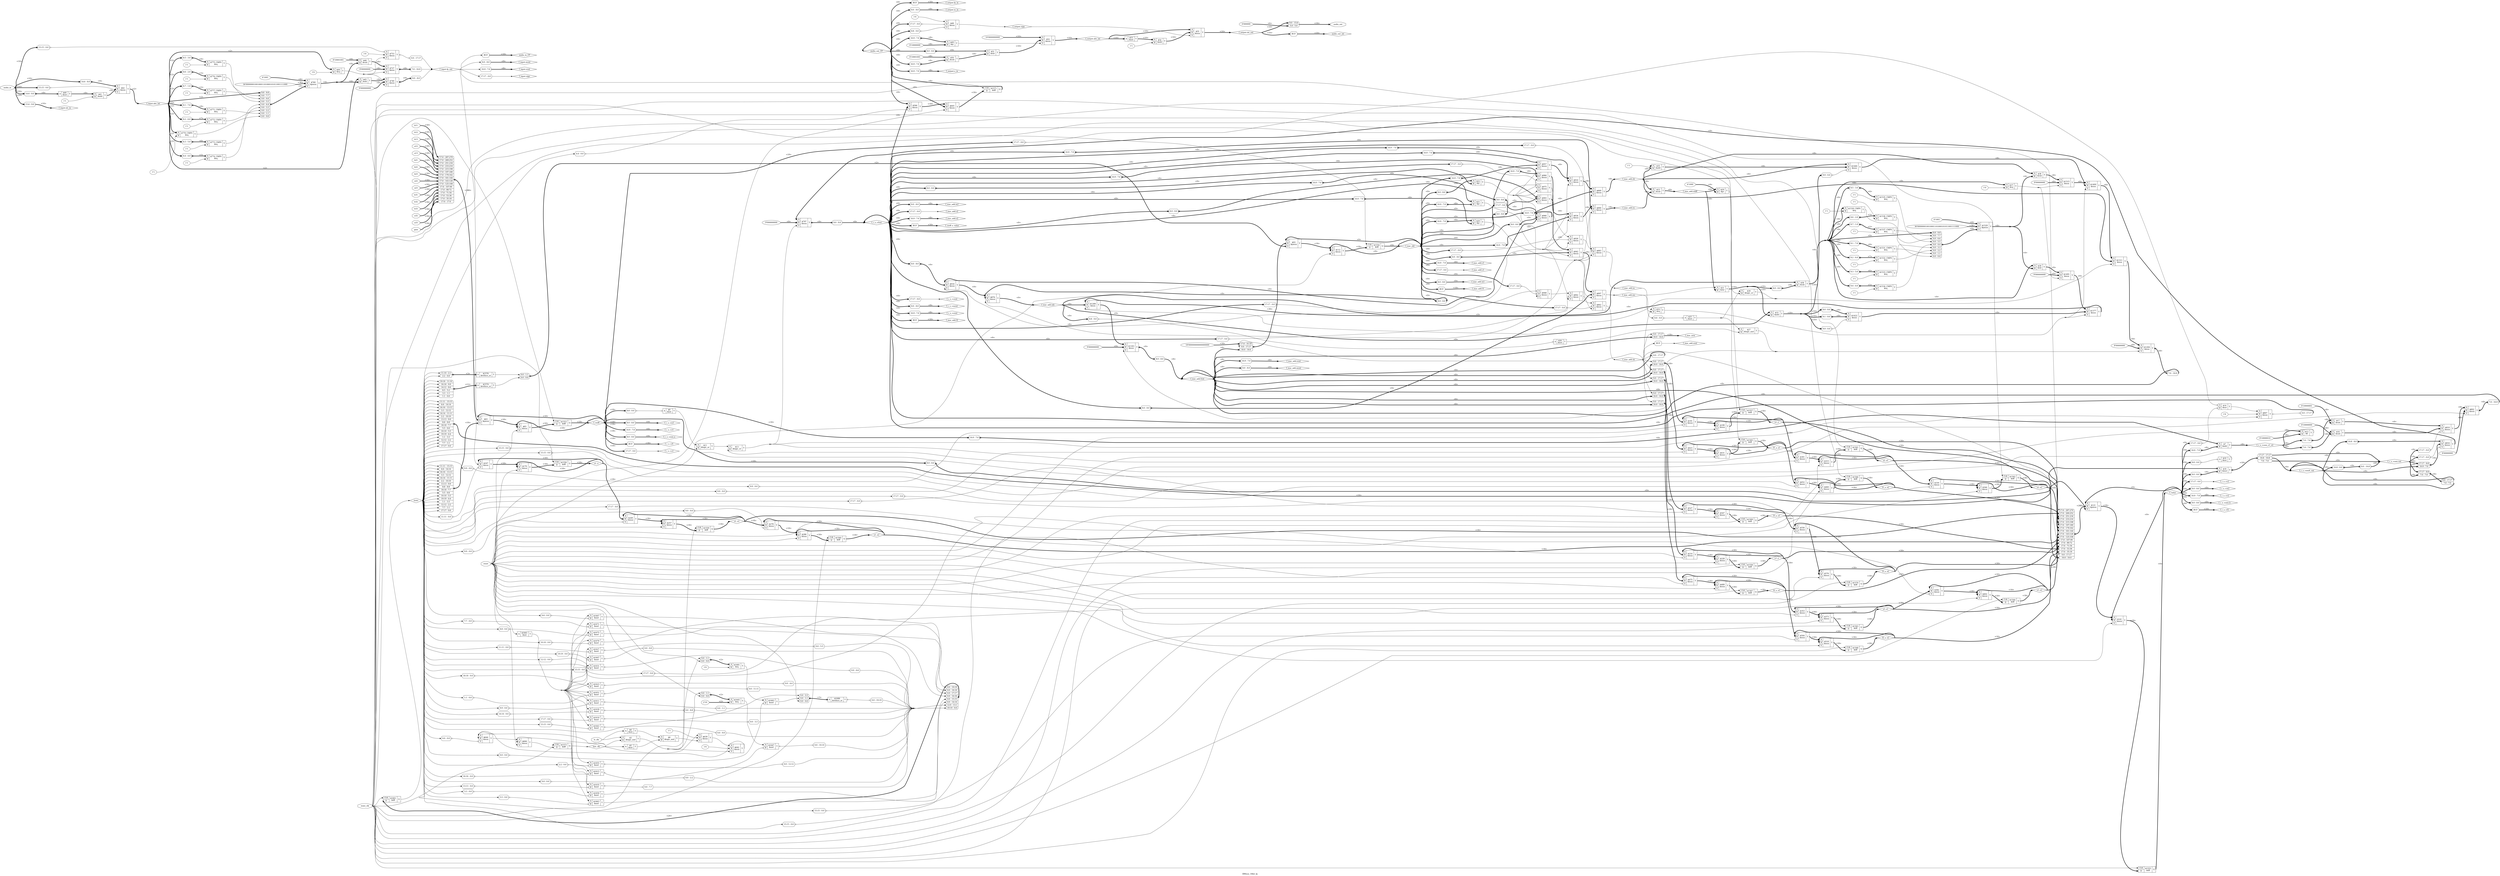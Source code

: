 digraph "IIR6sos_18bit_fp" {
label="IIR6sos_18bit_fp";
rankdir="LR";
remincross=true;
n2 [ shape=octagon, label="audio_out", color="black", fontcolor="black" ];
n3 [ shape=octagon, label="audio_in", color="black", fontcolor="black" ];
n4 [ shape=octagon, label="b11", color="black", fontcolor="black" ];
n5 [ shape=octagon, label="b12", color="black", fontcolor="black" ];
n6 [ shape=octagon, label="b13", color="black", fontcolor="black" ];
n7 [ shape=octagon, label="a12", color="black", fontcolor="black" ];
n8 [ shape=octagon, label="a13", color="black", fontcolor="black" ];
n9 [ shape=octagon, label="b21", color="black", fontcolor="black" ];
n10 [ shape=octagon, label="b22", color="black", fontcolor="black" ];
n11 [ shape=octagon, label="b23", color="black", fontcolor="black" ];
n12 [ shape=octagon, label="a22", color="black", fontcolor="black" ];
n13 [ shape=octagon, label="a23", color="black", fontcolor="black" ];
n14 [ shape=octagon, label="b31", color="black", fontcolor="black" ];
n15 [ shape=octagon, label="b32", color="black", fontcolor="black" ];
n16 [ shape=octagon, label="b33", color="black", fontcolor="black" ];
n17 [ shape=octagon, label="a32", color="black", fontcolor="black" ];
n18 [ shape=octagon, label="a33", color="black", fontcolor="black" ];
n19 [ shape=octagon, label="gain", color="black", fontcolor="black" ];
n20 [ shape=octagon, label="state_clk", color="black", fontcolor="black" ];
n21 [ shape=octagon, label="lr_clk", color="black", fontcolor="black" ];
n22 [ shape=octagon, label="reset", color="black", fontcolor="black" ];
n23 [ shape=diamond, label="f_mac_new", color="black", fontcolor="black" ];
n24 [ shape=diamond, label="f_coeff_x_value", color="black", fontcolor="black" ];
n25 [ shape=diamond, label="f_coeff", color="black", fontcolor="black" ];
n26 [ shape=diamond, label="f_mac_old", color="black", fontcolor="black" ];
n27 [ shape=diamond, label="f_value", color="black", fontcolor="black" ];
n28 [ shape=diamond, label="x1_n", color="black", fontcolor="black" ];
n29 [ shape=diamond, label="x2_n", color="black", fontcolor="black" ];
n30 [ shape=diamond, label="x3_n", color="black", fontcolor="black" ];
n31 [ shape=diamond, label="x1_n1", color="black", fontcolor="black" ];
n32 [ shape=diamond, label="x1_n2", color="black", fontcolor="black" ];
n33 [ shape=diamond, label="x2_n1", color="black", fontcolor="black" ];
n34 [ shape=diamond, label="x2_n2", color="black", fontcolor="black" ];
n35 [ shape=diamond, label="x3_n1", color="black", fontcolor="black" ];
n36 [ shape=diamond, label="x3_n2", color="black", fontcolor="black" ];
n37 [ shape=diamond, label="f1_y_n1", color="black", fontcolor="black" ];
n38 [ shape=diamond, label="f1_y_n2", color="black", fontcolor="black" ];
n39 [ shape=diamond, label="f2_y_n1", color="black", fontcolor="black" ];
n40 [ shape=diamond, label="f2_y_n2", color="black", fontcolor="black" ];
n41 [ shape=diamond, label="f3_y_n1", color="black", fontcolor="black" ];
n42 [ shape=diamond, label="f3_y_n2", color="black", fontcolor="black" ];
n43 [ shape=diamond, label="audio_out_int", color="black", fontcolor="black" ];
n44 [ shape=diamond, label="audio_out_FP", color="black", fontcolor="black" ];
n45 [ shape=diamond, label="audio_in_FP", color="black", fontcolor="black" ];
n46 [ shape=diamond, label="f_c_x_v.f2", color="black", fontcolor="black" ];
n47 [ shape=diamond, label="last_clk", color="black", fontcolor="black" ];
n77 [ shape=diamond, label="f_c_x_v.fout", color="black", fontcolor="black" ];
n80 [ shape=diamond, label="f_c_x_v.sout", color="black", fontcolor="black" ];
n82 [ shape=diamond, label="f_c_x_v.mout", color="black", fontcolor="black" ];
n84 [ shape=diamond, label="f_c_x_v.eout", color="black", fontcolor="black" ];
n86 [ shape=diamond, label="f_c_x_v.s1", color="black", fontcolor="black" ];
n88 [ shape=diamond, label="f_c_x_v.s2", color="black", fontcolor="black" ];
n90 [ shape=diamond, label="f_c_x_v.m1", color="black", fontcolor="black" ];
n92 [ shape=diamond, label="f_c_x_v.m2", color="black", fontcolor="black" ];
n94 [ shape=diamond, label="f_c_x_v.e1", color="black", fontcolor="black" ];
n96 [ shape=diamond, label="f_c_x_v.e2", color="black", fontcolor="black" ];
n98 [ shape=diamond, label="f_c_x_v.sum_e1_e2", color="black", fontcolor="black" ];
n100 [ shape=diamond, label="f_c_x_v.mult_out", color="black", fontcolor="black" ];
n146 [ shape=diamond, label="f_c_x_v.mm.b", color="black", fontcolor="black" ];
n147 [ shape=diamond, label="f_c_x_v.mm.a", color="black", fontcolor="black" ];
n149 [ shape=diamond, label="f_input.mout", color="black", fontcolor="black" ];
n150 [ shape=diamond, label="f_input.eout", color="black", fontcolor="black" ];
n152 [ shape=diamond, label="f_mac_add.f1", color="black", fontcolor="black" ];
n153 [ shape=diamond, label="f_input.int_in", color="black", fontcolor="black" ];
n155 [ shape=diamond, label="f_output.abs_int", color="black", fontcolor="black" ];
n157 [ shape=diamond, label="f_input.fp_out", color="black", fontcolor="black" ];
n159 [ shape=diamond, label="f_input.abs_int", color="black", fontcolor="black" ];
n160 [ shape=diamond, label="f_input.sign", color="black", fontcolor="black" ];
n164 [ shape=diamond, label="state", color="black", fontcolor="black" ];
n179 [ shape=diamond, label="f_mac_add.ms", color="black", fontcolor="black" ];
n187 [ shape=diamond, label="f_mac_add.f2", color="black", fontcolor="black" ];
n189 [ shape=diamond, label="f_c_x_v.mm.out", color="black", fontcolor="black" ];
n190 [ shape=diamond, label="f_mac_add.fout", color="black", fontcolor="black" ];
n191 [ shape=diamond, label="f_mac_add.ediff", color="black", fontcolor="black" ];
n192 [ shape=diamond, label="f_mac_add.mb", color="black", fontcolor="black" ];
n193 [ shape=diamond, label="f_mac_add.sout", color="black", fontcolor="black" ];
n194 [ shape=diamond, label="f_mac_add.sb", color="black", fontcolor="black" ];
n196 [ shape=diamond, label="f_mac_add.e1", color="black", fontcolor="black" ];
n197 [ shape=diamond, label="f_mac_add.m2", color="black", fontcolor="black" ];
n199 [ shape=diamond, label="f_mac_add.mout", color="black", fontcolor="black" ];
n200 [ shape=diamond, label="f_mac_add.eout", color="black", fontcolor="black" ];
n201 [ shape=diamond, label="f_mac_add.s1", color="black", fontcolor="black" ];
n202 [ shape=diamond, label="f_mac_add.s2", color="black", fontcolor="black" ];
n203 [ shape=diamond, label="f_mac_add.m1", color="black", fontcolor="black" ];
n206 [ shape=diamond, label="f_mac_add.e2", color="black", fontcolor="black" ];
n207 [ shape=diamond, label="f_mac_add.ss", color="black", fontcolor="black" ];
n208 [ shape=diamond, label="f_mac_add.eb", color="black", fontcolor="black" ];
n209 [ shape=diamond, label="f_mac_add.es", color="black", fontcolor="black" ];
n210 [ shape=diamond, label="f_output.sign", color="black", fontcolor="black" ];
n212 [ shape=diamond, label="f_c_x_v.f1", color="black", fontcolor="black" ];
n213 [ shape=diamond, label="f_output.int_out", color="black", fontcolor="black" ];
n214 [ shape=diamond, label="f_output.fp_in", color="black", fontcolor="black" ];
n215 [ shape=diamond, label="f_output.m_in", color="black", fontcolor="black" ];
n216 [ shape=diamond, label="f_output.e_in", color="black", fontcolor="black" ];
c232 [ shape=record, label="{{<p229> A|<p230> B}|$1659\n$and|{<p231> Y}}" ];
x0 [ shape=record, style=rounded, label="<s0> 3:3 - 0:0 " ];
x0:e -> c232:p230:w [arrowhead=odiamond, arrowtail=odiamond, dir=both, color="black", label=""];
c233 [ shape=record, label="{{<p229> A|<p230> B}|$3\n$logic_and|{<p231> Y}}" ];
c234 [ shape=record, label="{{<p229> A}|$4\n$not|{<p231> Y}}" ];
c235 [ shape=record, label="{{<p229> A}|$5\n$not|{<p231> Y}}" ];
c236 [ shape=record, label="{{<p229> A|<p230> B}|$6\n$logic_and|{<p231> Y}}" ];
c237 [ shape=record, label="{{<p229> A}|$1661\n$not|{<p231> Y}}" ];
c238 [ shape=record, label="{{<p229> A|<p230> B}|$1663\n$and|{<p231> Y}}" ];
x1 [ shape=record, style=rounded, label="<s0> 5:5 - 0:0 " ];
x1:e -> c238:p230:w [arrowhead=odiamond, arrowtail=odiamond, dir=both, color="black", label=""];
c239 [ shape=record, label="{{<p229> A|<p230> B}|$27\n$logic_and|{<p231> Y}}" ];
c241 [ shape=record, label="{{<p229> A|<p230> B|<p240> S}|$926\n$mux|{<p231> Y}}" ];
x2 [ shape=record, style=rounded, label="<s0> 17:17 - 0:0 " ];
x2:e -> c241:p230:w [arrowhead=odiamond, arrowtail=odiamond, dir=both, color="black", label=""];
c242 [ shape=record, label="{{<p229> A|<p230> B|<p240> S}|$63\n$pmux|{<p231> Y}}" ];
x3 [ shape=record, style=rounded, label="<s15> 17:0 - 287:270 |<s14> 17:0 - 269:252 |<s13> 17:0 - 251:234 |<s12> 17:0 - 233:216 |<s11> 17:0 - 215:198 |<s10> 17:0 - 197:180 |<s9> 17:0 - 179:162 |<s8> 17:0 - 161:144 |<s7> 17:0 - 143:126 |<s6> 17:0 - 125:108 |<s5> 17:0 - 107:90 |<s4> 17:0 - 89:72 |<s3> 17:0 - 71:54 |<s2> 17:0 - 53:36 |<s1> 17:0 - 35:18 |<s0> 17:0 - 17:0 " ];
x3:e -> c242:p230:w [arrowhead=odiamond, arrowtail=odiamond, dir=both, color="black", style="setlinewidth(3)", label="<288>"];
x4 [ shape=record, style=rounded, label="<s15> 11:11 - 15:15 |<s14> 6:6 - 14:14 |<s13> 16:16 - 13:13 |<s12> 3:3 - 12:12 |<s11> 14:14 - 11:11 |<s10> 2:2 - 10:10 |<s9> 13:13 - 9:9 |<s8> 8:8 - 8:8 |<s7> 18:18 - 7:7 |<s6> 5:5 - 6:6 |<s5> 10:10 - 5:5 |<s4> 19:19 - 4:4 |<s3> 1:1 - 3:3 |<s2> 12:12 - 2:2 |<s1> 7:7 - 1:1 |<s0> 17:17 - 0:0 " ];
x4:e -> c242:p240:w [arrowhead=odiamond, arrowtail=odiamond, dir=both, color="black", style="setlinewidth(3)", label="<16>"];
c243 [ shape=record, label="{{<p229> A|<p230> B|<p240> S}|$83\n$mux|{<p231> Y}}" ];
v6 [ label="18'000000000000000000" ];
c244 [ shape=record, label="{{<p229> A|<p230> B|<p240> S}|$93\n$pmux|{<p231> Y}}" ];
x5 [ shape=record, style=rounded, label="<s2> 17:0 - 35:18 |<s1> 0:0 - 17:17 |<s0> 16:0 - 16:0 " ];
x5:e -> c244:p230:w [arrowhead=odiamond, arrowtail=odiamond, dir=both, color="black", style="setlinewidth(3)", label="<36>"];
x7 [ shape=record, style=rounded, label="<s1> 0:0 - 1:1 |<s0> 0:0 - 0:0 " ];
x7:e -> c244:p240:w [arrowhead=odiamond, arrowtail=odiamond, dir=both, color="black", style="setlinewidth(3)", label="<2>"];
c245 [ shape=record, label="{{<p229> A|<p230> B|<p240> S}|$112\n$mux|{<p231> Y}}" ];
c246 [ shape=record, label="{{<p229> A|<p230> B|<p240> S}|$121\n$pmux|{<p231> Y}}" ];
x8 [ shape=record, style=rounded, label="<s16> 17:0 - 287:270 |<s15> 17:0 - 269:252 |<s14> 17:0 - 251:234 |<s13> 17:0 - 233:216 |<s12> 17:0 - 215:198 |<s11> 17:0 - 197:180 |<s10> 17:0 - 179:162 |<s9> 17:0 - 161:144 |<s8> 17:0 - 143:126 |<s7> 17:0 - 125:108 |<s6> 17:0 - 107:90 |<s5> 17:0 - 89:72 |<s4> 17:0 - 71:54 |<s3> 17:0 - 53:36 |<s2> 17:0 - 35:18 |<s1> 0:0 - 17:17 |<s0> 16:0 - 16:0 " ];
x8:e -> c246:p230:w [arrowhead=odiamond, arrowtail=odiamond, dir=both, color="black", style="setlinewidth(3)", label="<288>"];
x9 [ shape=record, style=rounded, label="<s15> 11:11 - 15:15 |<s14> 6:6 - 14:14 |<s13> 16:16 - 13:13 |<s12> 3:3 - 12:12 |<s11> 14:14 - 11:11 |<s10> 2:2 - 10:10 |<s9> 13:13 - 9:9 |<s8> 8:8 - 8:8 |<s7> 18:18 - 7:7 |<s6> 5:5 - 6:6 |<s5> 10:10 - 5:5 |<s4> 19:19 - 4:4 |<s3> 1:1 - 3:3 |<s2> 12:12 - 2:2 |<s1> 7:7 - 1:1 |<s0> 17:17 - 0:0 " ];
x9:e -> c246:p240:w [arrowhead=odiamond, arrowtail=odiamond, dir=both, color="black", style="setlinewidth(3)", label="<16>"];
c247 [ shape=record, label="{{<p229> A|<p230> B|<p240> S}|$141\n$mux|{<p231> Y}}" ];
c248 [ shape=record, label="{{<p229> A|<p230> B|<p240> S}|$167\n$mux|{<p231> Y}}" ];
x10 [ shape=record, style=rounded, label="<s0> 11:11 - 0:0 " ];
x10:e -> c248:p240:w [arrowhead=odiamond, arrowtail=odiamond, dir=both, color="black", label=""];
c249 [ shape=record, label="{{<p229> A|<p230> B|<p240> S}|$170\n$mux|{<p231> Y}}" ];
c250 [ shape=record, label="{{<p229> A|<p230> B|<p240> S}|$191\n$mux|{<p231> Y}}" ];
x11 [ shape=record, style=rounded, label="<s1> 0:0 - 17:17 |<s0> 16:0 - 16:0 " ];
x11:e -> c250:p230:w [arrowhead=odiamond, arrowtail=odiamond, dir=both, color="black", style="setlinewidth(3)", label="<18>"];
x12 [ shape=record, style=rounded, label="<s0> 9:9 - 0:0 " ];
x12:e -> c250:p240:w [arrowhead=odiamond, arrowtail=odiamond, dir=both, color="black", label=""];
c251 [ shape=record, label="{{<p229> A|<p230> B|<p240> S}|$199\n$mux|{<p231> Y}}" ];
c252 [ shape=record, label="{{<p229> A|<p230> B|<p240> S}|$214\n$mux|{<p231> Y}}" ];
x13 [ shape=record, style=rounded, label="<s1> 0:0 - 17:17 |<s0> 16:0 - 16:0 " ];
x13:e -> c252:p230:w [arrowhead=odiamond, arrowtail=odiamond, dir=both, color="black", style="setlinewidth(3)", label="<18>"];
x14 [ shape=record, style=rounded, label="<s0> 15:15 - 0:0 " ];
x14:e -> c252:p240:w [arrowhead=odiamond, arrowtail=odiamond, dir=both, color="black", label=""];
c253 [ shape=record, label="{{<p229> A|<p230> B|<p240> S}|$228\n$mux|{<p231> Y}}" ];
c254 [ shape=record, label="{{<p229> A|<p230> B|<p240> S}|$249\n$mux|{<p231> Y}}" ];
x15 [ shape=record, style=rounded, label="<s0> 9:9 - 0:0 " ];
x15:e -> c254:p240:w [arrowhead=odiamond, arrowtail=odiamond, dir=both, color="black", label=""];
c255 [ shape=record, label="{{<p229> A|<p230> B|<p240> S}|$257\n$mux|{<p231> Y}}" ];
c256 [ shape=record, label="{{<p229> A|<p230> B|<p240> S}|$278\n$mux|{<p231> Y}}" ];
x16 [ shape=record, style=rounded, label="<s0> 9:9 - 0:0 " ];
x16:e -> c256:p240:w [arrowhead=odiamond, arrowtail=odiamond, dir=both, color="black", label=""];
c257 [ shape=record, label="{{<p229> A|<p230> B|<p240> S}|$286\n$mux|{<p231> Y}}" ];
c258 [ shape=record, label="{{<p229> A|<p230> B|<p240> S}|$301\n$mux|{<p231> Y}}" ];
x17 [ shape=record, style=rounded, label="<s0> 15:15 - 0:0 " ];
x17:e -> c258:p240:w [arrowhead=odiamond, arrowtail=odiamond, dir=both, color="black", label=""];
c259 [ shape=record, label="{{<p229> A|<p230> B|<p240> S}|$315\n$mux|{<p231> Y}}" ];
c260 [ shape=record, label="{{<p229> A|<p230> B|<p240> S}|$330\n$mux|{<p231> Y}}" ];
x18 [ shape=record, style=rounded, label="<s0> 15:15 - 0:0 " ];
x18:e -> c260:p240:w [arrowhead=odiamond, arrowtail=odiamond, dir=both, color="black", label=""];
c261 [ shape=record, label="{{<p229> A|<p230> B|<p240> S}|$344\n$mux|{<p231> Y}}" ];
c262 [ shape=record, label="{{<p229> A|<p230> B|<p240> S}|$353\n$mux|{<p231> Y}}" ];
x19 [ shape=record, style=rounded, label="<s0> 17:17 - 0:0 " ];
x19:e -> c262:p240:w [arrowhead=odiamond, arrowtail=odiamond, dir=both, color="black", label=""];
c263 [ shape=record, label="{{<p229> A|<p230> B|<p240> S}|$373\n$mux|{<p231> Y}}" ];
c264 [ shape=record, label="{{<p229> A|<p230> B|<p240> S}|$382\n$mux|{<p231> Y}}" ];
x20 [ shape=record, style=rounded, label="<s0> 17:17 - 0:0 " ];
x20:e -> c264:p240:w [arrowhead=odiamond, arrowtail=odiamond, dir=both, color="black", label=""];
c265 [ shape=record, label="{{<p229> A|<p230> B|<p240> S}|$402\n$mux|{<p231> Y}}" ];
c266 [ shape=record, label="{{<p229> A|<p230> B|<p240> S}|$423\n$mux|{<p231> Y}}" ];
x21 [ shape=record, style=rounded, label="<s1> 0:0 - 17:17 |<s0> 16:0 - 16:0 " ];
x21:e -> c266:p230:w [arrowhead=odiamond, arrowtail=odiamond, dir=both, color="black", style="setlinewidth(3)", label="<18>"];
x22 [ shape=record, style=rounded, label="<s0> 9:9 - 0:0 " ];
x22:e -> c266:p240:w [arrowhead=odiamond, arrowtail=odiamond, dir=both, color="black", label=""];
c267 [ shape=record, label="{{<p229> A|<p230> B|<p240> S}|$431\n$mux|{<p231> Y}}" ];
c268 [ shape=record, label="{{<p229> A|<p230> B|<p240> S}|$452\n$mux|{<p231> Y}}" ];
x23 [ shape=record, style=rounded, label="<s0> 9:9 - 0:0 " ];
x23:e -> c268:p240:w [arrowhead=odiamond, arrowtail=odiamond, dir=both, color="black", label=""];
c269 [ shape=record, label="{{<p229> A|<p230> B|<p240> S}|$460\n$mux|{<p231> Y}}" ];
c270 [ shape=record, label="{{<p229> A|<p230> B|<p240> S}|$475\n$mux|{<p231> Y}}" ];
x24 [ shape=record, style=rounded, label="<s1> 0:0 - 17:17 |<s0> 16:0 - 16:0 " ];
x24:e -> c270:p230:w [arrowhead=odiamond, arrowtail=odiamond, dir=both, color="black", style="setlinewidth(3)", label="<18>"];
x25 [ shape=record, style=rounded, label="<s0> 15:15 - 0:0 " ];
x25:e -> c270:p240:w [arrowhead=odiamond, arrowtail=odiamond, dir=both, color="black", label=""];
c271 [ shape=record, label="{{<p229> A|<p230> B|<p240> S}|$489\n$mux|{<p231> Y}}" ];
c272 [ shape=record, label="{{<p229> A|<p230> B|<p240> S}|$504\n$mux|{<p231> Y}}" ];
x26 [ shape=record, style=rounded, label="<s0> 15:15 - 0:0 " ];
x26:e -> c272:p240:w [arrowhead=odiamond, arrowtail=odiamond, dir=both, color="black", label=""];
c273 [ shape=record, label="{{<p229> A|<p230> B|<p240> S}|$518\n$mux|{<p231> Y}}" ];
c274 [ shape=record, label="{{<p229> A|<p230> B|<p240> S}|$527\n$mux|{<p231> Y}}" ];
x27 [ shape=record, style=rounded, label="<s1> 0:0 - 17:17 |<s0> 16:0 - 16:0 " ];
x27:e -> c274:p230:w [arrowhead=odiamond, arrowtail=odiamond, dir=both, color="black", style="setlinewidth(3)", label="<18>"];
x28 [ shape=record, style=rounded, label="<s0> 17:17 - 0:0 " ];
x28:e -> c274:p240:w [arrowhead=odiamond, arrowtail=odiamond, dir=both, color="black", label=""];
c275 [ shape=record, label="{{<p229> A|<p230> B|<p240> S}|$547\n$mux|{<p231> Y}}" ];
c276 [ shape=record, label="{{<p229> A|<p230> B|<p240> S}|$556\n$mux|{<p231> Y}}" ];
x29 [ shape=record, style=rounded, label="<s0> 17:17 - 0:0 " ];
x29:e -> c276:p240:w [arrowhead=odiamond, arrowtail=odiamond, dir=both, color="black", label=""];
c277 [ shape=record, label="{{<p229> A|<p230> B|<p240> S}|$576\n$mux|{<p231> Y}}" ];
c278 [ shape=record, label="{{<p229> A|<p230> B}|$30\n$logic_or|{<p231> Y}}" ];
c279 [ shape=record, label="{{<p229> A|<p230> B|<p240> S}|$584\n$mux|{<p231> Y}}" ];
x30 [ shape=record, style=rounded, label="<s0> 4:4 - 0:0 " ];
x30:e -> c279:p240:w [arrowhead=odiamond, arrowtail=odiamond, dir=both, color="black", label=""];
c280 [ shape=record, label="{{<p229> A|<p230> B|<p240> S}|$605\n$mux|{<p231> Y}}" ];
c281 [ shape=record, label="{{<p229> A}|$9\n$not|{<p231> Y}}" ];
x31 [ shape=record, style=rounded, label="<s0> 8:8 - 0:0 " ];
x31:e -> c281:p229:w [arrowhead=odiamond, arrowtail=odiamond, dir=both, color="black", label=""];
c282 [ shape=record, label="{{<p229> A|<p230> B}|$7\n$add|{<p231> Y}}" ];
x32 [ shape=record, style=rounded, label="<s0> 16:9 - 7:0 " ];
x32:e -> c282:p229:w [arrowhead=odiamond, arrowtail=odiamond, dir=both, color="black", style="setlinewidth(3)", label="<8>"];
x33 [ shape=record, style=rounded, label="<s0> 16:9 - 7:0 " ];
x33:e -> c282:p230:w [arrowhead=odiamond, arrowtail=odiamond, dir=both, color="black", style="setlinewidth(3)", label="<8>"];
c283 [ shape=record, label="{{<p229> A}|$10\n$not|{<p231> Y}}" ];
x34 [ shape=record, style=rounded, label="<s0> 8:8 - 0:0 " ];
x34:e -> c283:p229:w [arrowhead=odiamond, arrowtail=odiamond, dir=both, color="black", label=""];
v35 [ label="1'1" ];
c284 [ shape=record, label="{{<p229> A|<p230> B|<p240> S}|$639\n$mux|{<p231> Y}}" ];
v36 [ label="1'0" ];
c285 [ shape=record, label="{{<p229> A|<p230> B|<p240> S}|$642\n$mux|{<p231> Y}}" ];
c286 [ shape=record, label="{{<p229> A|<p230> B|<p240> S}|$644\n$mux|{<p231> Y}}" ];
x37 [ shape=record, style=rounded, label="<s0> 0:0 - 0:0 " ];
x37:e -> c286:p240:w [arrowhead=odiamond, arrowtail=odiamond, dir=both, color="black", label=""];
c287 [ shape=record, label="{{<p229> A|<p230> B|<p240> S}|$666\n$mux|{<p231> Y}}" ];
c288 [ shape=record, label="{{<p229> A|<p230> B}|$13\n$logic_or|{<p231> Y}}" ];
c289 [ shape=record, label="{{<p229> A|<p230> B}|$1667\n$and|{<p231> Y}}" ];
x38 [ shape=record, style=rounded, label="<s0> 6:6 - 0:0 " ];
x38:e -> c289:p230:w [arrowhead=odiamond, arrowtail=odiamond, dir=both, color="black", label=""];
v39 [ label="8'10000010" ];
c290 [ shape=record, label="{{<p229> A|<p230> B}|$12\n$lt|{<p231> Y}}" ];
c291 [ shape=record, label="{{<p229> A|<p230> B|<p240> S}|$918\n$mux|{<p231> Y}}" ];
x40 [ shape=record, style=rounded, label="<s0> 8:0 - 8:0 " ];
x40:e -> c291:p230:w [arrowhead=odiamond, arrowtail=odiamond, dir=both, color="black", style="setlinewidth(3)", label="<9>"];
c292 [ shape=record, label="{{<p229> A|<p230> B}|$1671\n$and|{<p231> Y}}" ];
x41 [ shape=record, style=rounded, label="<s0> 7:7 - 0:0 " ];
x41:e -> c292:p230:w [arrowhead=odiamond, arrowtail=odiamond, dir=both, color="black", label=""];
c293 [ shape=record, label="{{<p229> A|<p230> B|<p240> S}|$910\n$mux|{<p231> Y}}" ];
x42 [ shape=record, style=rounded, label="<s0> 16:9 - 7:0 " ];
x42:e -> c293:p230:w [arrowhead=odiamond, arrowtail=odiamond, dir=both, color="black", style="setlinewidth(3)", label="<8>"];
c294 [ shape=record, label="{{<p229> A|<p230> B}|$1675\n$and|{<p231> Y}}" ];
x43 [ shape=record, style=rounded, label="<s0> 8:8 - 0:0 " ];
x43:e -> c294:p230:w [arrowhead=odiamond, arrowtail=odiamond, dir=both, color="black", label=""];
c295 [ shape=record, label="{{<p229> A|<p230> B}|$31\n$shr|{<p231> Y}}" ];
c296 [ shape=record, label="{{<p229> A|<p230> B|<p240> S}|$902\n$mux|{<p231> Y}}" ];
x44 [ shape=record, style=rounded, label="<s0> 17:17 - 0:0 " ];
x44:e -> c296:p230:w [arrowhead=odiamond, arrowtail=odiamond, dir=both, color="black", label=""];
c297 [ shape=record, label="{{<p229> A|<p230> B}|$1679\n$and|{<p231> Y}}" ];
x45 [ shape=record, style=rounded, label="<s0> 10:10 - 0:0 " ];
x45:e -> c297:p230:w [arrowhead=odiamond, arrowtail=odiamond, dir=both, color="black", label=""];
c298 [ shape=record, label="{{<p229> A|<p230> B}|$18\n$mul|{<p231> Y}}" ];
x46 [ shape=record, style=rounded, label="<s0> 8:0 - 8:0 " ];
x46:e -> c298:p229:w [arrowhead=odiamond, arrowtail=odiamond, dir=both, color="black", style="setlinewidth(3)", label="<9>"];
x47 [ shape=record, style=rounded, label="<s0> 8:0 - 8:0 " ];
x47:e -> c298:p230:w [arrowhead=odiamond, arrowtail=odiamond, dir=both, color="black", style="setlinewidth(3)", label="<9>"];
x48 [ shape=record, style=rounded, label="<s2> 17:17 - 17:17 |<s1> 16:8 - 16:8 |<s0> 7:0 - 7:0 " ];
c298:p231:e -> x48:w [arrowhead=odiamond, arrowtail=odiamond, dir=both, color="black", style="setlinewidth(3)", label="<18>"];
v50 [ label="1'1" ];
c299 [ shape=record, label="{{<p229> A|<p230> B}|$1535_CMP0\n$eq|{<p231> Y}}" ];
x49 [ shape=record, style=rounded, label="<s0> 8:5 - 3:0 " ];
x49:e -> c299:p229:w [arrowhead=odiamond, arrowtail=odiamond, dir=both, color="black", style="setlinewidth(3)", label="<4>"];
v52 [ label="1'1" ];
c300 [ shape=record, label="{{<p229> A|<p230> B}|$1536_CMP0\n$eq|{<p231> Y}}" ];
x51 [ shape=record, style=rounded, label="<s0> 8:6 - 2:0 " ];
x51:e -> c300:p229:w [arrowhead=odiamond, arrowtail=odiamond, dir=both, color="black", style="setlinewidth(3)", label="<3>"];
v54 [ label="1'0" ];
c301 [ shape=record, label="{{<p229> A|<p230> B}|$1681\n$eq|{<p231> Y}}" ];
x53 [ shape=record, style=rounded, label="<s1> 0:0 - 1:1 |<s0> 0:0 - 0:0 " ];
x53:e -> c301:p229:w [arrowhead=odiamond, arrowtail=odiamond, dir=both, color="black", style="setlinewidth(3)", label="<2>"];
v56 [ label="1'1" ];
c302 [ shape=record, label="{{<p229> A|<p230> B}|$1537_CMP0\n$eq|{<p231> Y}}" ];
x55 [ shape=record, style=rounded, label="<s0> 8:7 - 1:0 " ];
x55:e -> c302:p229:w [arrowhead=odiamond, arrowtail=odiamond, dir=both, color="black", style="setlinewidth(3)", label="<2>"];
v58 [ label="1'1" ];
c303 [ shape=record, label="{{<p229> A|<p230> B}|$1532_CMP0\n$eq|{<p231> Y}}" ];
x57 [ shape=record, style=rounded, label="<s0> 8:2 - 6:0 " ];
x57:e -> c303:p229:w [arrowhead=odiamond, arrowtail=odiamond, dir=both, color="black", style="setlinewidth(3)", label="<7>"];
v59 [ label="4'1001" ];
v60 [ label="36'000000010010001101000101011001111000" ];
c304 [ shape=record, label="{{<p229> A|<p230> B|<p240> S}|$1529\n$pmux|{<p231> Y}}" ];
x61 [ shape=record, style=rounded, label="<s8> 8:8 - 8:8 |<s7> 0:0 - 7:7 |<s6> 0:0 - 6:6 |<s5> 0:0 - 5:5 |<s4> 0:0 - 4:4 |<s3> 0:0 - 3:3 |<s2> 0:0 - 2:2 |<s1> 0:0 - 1:1 |<s0> 0:0 - 0:0 " ];
x61:e -> c304:p240:w [arrowhead=odiamond, arrowtail=odiamond, dir=both, color="black", style="setlinewidth(3)", label="<9>"];
c305 [ shape=record, label="{{<p229> A|<p230> B}|$11\n$logic_or|{<p231> Y}}" ];
v63 [ label="1'1" ];
c306 [ shape=record, label="{{<p229> A|<p230> B}|$1531_CMP0\n$eq|{<p231> Y}}" ];
x62 [ shape=record, style=rounded, label="<s0> 8:1 - 7:0 " ];
x62:e -> c306:p229:w [arrowhead=odiamond, arrowtail=odiamond, dir=both, color="black", style="setlinewidth(3)", label="<8>"];
v64 [ label="1'1" ];
c307 [ shape=record, label="{{<p229> A|<p230> B}|$1530_CMP0\n$eq|{<p231> Y}}" ];
v66 [ label="8'10000000" ];
c308 [ shape=record, label="{{<p229> A|<p230> B}|$16\n$sub|{<p231> Y}}" ];
x65 [ shape=record, style=rounded, label="<s0> 7:0 - 7:0 " ];
x65:e -> c308:p229:w [arrowhead=odiamond, arrowtail=odiamond, dir=both, color="black", style="setlinewidth(3)", label="<8>"];
v68 [ label="1'1" ];
c309 [ shape=record, label="{{<p229> A|<p230> B}|$1534_CMP0\n$eq|{<p231> Y}}" ];
x67 [ shape=record, style=rounded, label="<s0> 8:4 - 4:0 " ];
x67:e -> c309:p229:w [arrowhead=odiamond, arrowtail=odiamond, dir=both, color="black", style="setlinewidth(3)", label="<5>"];
v70 [ label="1'1" ];
c310 [ shape=record, label="{{<p229> A|<p230> B}|$1533_CMP0\n$eq|{<p231> Y}}" ];
x69 [ shape=record, style=rounded, label="<s0> 8:3 - 5:0 " ];
x69:e -> c310:p229:w [arrowhead=odiamond, arrowtail=odiamond, dir=both, color="black", style="setlinewidth(3)", label="<6>"];
c311 [ shape=record, label="{{<p229> A}|$1686\n$reduce_or|{<p231> Y}}" ];
x71 [ shape=record, style=rounded, label="<s2> 4:4 - 2:2 |<s1> 0:0 - 1:1 |<s0> 0:0 - 0:0 " ];
x71:e -> c311:p229:w [arrowhead=odiamond, arrowtail=odiamond, dir=both, color="black", style="setlinewidth(3)", label="<3>"];
x72 [ shape=record, style=rounded, label="<s0> 0:0 - 19:19 " ];
c311:p231:e -> x72:w [arrowhead=odiamond, arrowtail=odiamond, dir=both, color="black", label=""];
c312 [ shape=record, label="{{<p229> A|<p230> B}|$1683\n$and|{<p231> Y}}" ];
x73 [ shape=record, style=rounded, label="<s0> 0:0 - 0:0 " ];
x73:e -> c312:p230:w [arrowhead=odiamond, arrowtail=odiamond, dir=both, color="black", label=""];
c313 [ shape=record, label="{{<p229> A|<p230> B}|$14\n$xor|{<p231> Y}}" ];
x74 [ shape=record, style=rounded, label="<s0> 17:17 - 0:0 " ];
x74:e -> c313:p229:w [arrowhead=odiamond, arrowtail=odiamond, dir=both, color="black", label=""];
x75 [ shape=record, style=rounded, label="<s0> 17:17 - 0:0 " ];
x75:e -> c313:p230:w [arrowhead=odiamond, arrowtail=odiamond, dir=both, color="black", label=""];
v77 [ label="8'10000001" ];
c314 [ shape=record, label="{{<p229> A|<p230> B}|$17\n$sub|{<p231> Y}}" ];
x76 [ shape=record, style=rounded, label="<s0> 7:0 - 7:0 " ];
x76:e -> c314:p229:w [arrowhead=odiamond, arrowtail=odiamond, dir=both, color="black", style="setlinewidth(3)", label="<8>"];
c315 [ shape=record, label="{{<p229> A|<p230> B|<p240> S}|$957\n$mux|{<p231> Y}}" ];
x78 [ shape=record, style=rounded, label="<s0> 16:9 - 7:0 " ];
x78:e -> c315:p229:w [arrowhead=odiamond, arrowtail=odiamond, dir=both, color="black", style="setlinewidth(3)", label="<8>"];
x79 [ shape=record, style=rounded, label="<s0> 16:9 - 7:0 " ];
x79:e -> c315:p230:w [arrowhead=odiamond, arrowtail=odiamond, dir=both, color="black", style="setlinewidth(3)", label="<8>"];
c316 [ shape=record, label="{{<p229> A|<p230> B|<p240> S}|$897\n$mux|{<p231> Y}}" ];
x80 [ shape=record, style=rounded, label="<s0> 8:0 - 8:0 " ];
x80:e -> c316:p230:w [arrowhead=odiamond, arrowtail=odiamond, dir=both, color="black", style="setlinewidth(3)", label="<9>"];
v81 [ label="9'000000000" ];
c317 [ shape=record, label="{{<p229> A|<p230> B|<p240> S}|$797\n$mux|{<p231> Y}}" ];
x82 [ shape=record, style=rounded, label="<s0> 8:0 - 8:0 " ];
c317:p231:e -> x82:w [arrowhead=odiamond, arrowtail=odiamond, dir=both, color="black", style="setlinewidth(3)", label="<9>"];
c318 [ shape=record, label="{{<p229> A|<p230> B|<p240> S}|$942\n$mux|{<p231> Y}}" ];
x83 [ shape=record, style=rounded, label="<s0> 8:0 - 8:0 " ];
x83:e -> c318:p230:w [arrowhead=odiamond, arrowtail=odiamond, dir=both, color="black", style="setlinewidth(3)", label="<9>"];
c319 [ shape=record, label="{{<p229> A|<p230> B|<p240> S}|$948\n$mux|{<p231> Y}}" ];
x84 [ shape=record, style=rounded, label="<s0> 17:17 - 0:0 " ];
x84:e -> c319:p229:w [arrowhead=odiamond, arrowtail=odiamond, dir=both, color="black", label=""];
x85 [ shape=record, style=rounded, label="<s0> 17:17 - 0:0 " ];
x85:e -> c319:p230:w [arrowhead=odiamond, arrowtail=odiamond, dir=both, color="black", label=""];
c323 [ shape=record, label="{{<p320> CLK|<p321> D}|$1601\n$dff|{<p322> Q}}" ];
x86 [ shape=record, style=rounded, label="<s7> 0:0 - 19:19 |<s6> 0:0 - 18:18 |<s5> 0:0 - 17:17 |<s4> 0:0 - 16:16 |<s3> 0:0 - 15:15 |<s2> 0:0 - 14:14 |<s1> 12:0 - 13:1 |<s0> 19:19 - 0:0 " ];
x86:e -> c323:p321:w [arrowhead=odiamond, arrowtail=odiamond, dir=both, color="black", style="setlinewidth(3)", label="<20>"];
c324 [ shape=record, label="{{<p229> A|<p230> B}|$21\n$gt|{<p231> Y}}" ];
x87 [ shape=record, style=rounded, label="<s0> 16:9 - 7:0 " ];
x87:e -> c324:p229:w [arrowhead=odiamond, arrowtail=odiamond, dir=both, color="black", style="setlinewidth(3)", label="<8>"];
x88 [ shape=record, style=rounded, label="<s0> 16:9 - 7:0 " ];
x88:e -> c324:p230:w [arrowhead=odiamond, arrowtail=odiamond, dir=both, color="black", style="setlinewidth(3)", label="<8>"];
c325 [ shape=record, label="{{<p229> A|<p230> B|<p240> S}|$890\n$mux|{<p231> Y}}" ];
x89 [ shape=record, style=rounded, label="<s0> 16:9 - 7:0 " ];
x89:e -> c325:p230:w [arrowhead=odiamond, arrowtail=odiamond, dir=both, color="black", style="setlinewidth(3)", label="<8>"];
c326 [ shape=record, label="{{<p229> A|<p230> B|<p240> S}|$883\n$mux|{<p231> Y}}" ];
x90 [ shape=record, style=rounded, label="<s0> 17:17 - 0:0 " ];
x90:e -> c326:p230:w [arrowhead=odiamond, arrowtail=odiamond, dir=both, color="black", label=""];
c327 [ shape=record, label="{{<p229> A|<p230> B}|$1607\n$and|{<p231> Y}}" ];
x91 [ shape=record, style=rounded, label="<s0> 19:19 - 0:0 " ];
x91:e -> c327:p230:w [arrowhead=odiamond, arrowtail=odiamond, dir=both, color="black", label=""];
x92 [ shape=record, style=rounded, label="<s0> 0:0 - 0:0 " ];
c327:p231:e -> x92:w [arrowhead=odiamond, arrowtail=odiamond, dir=both, color="black", label=""];
v93 [ label="8'00000000" ];
c328 [ shape=record, label="{{<p229> A|<p230> B|<p240> S}|$802\n$mux|{<p231> Y}}" ];
x94 [ shape=record, style=rounded, label="<s0> 7:0 - 16:9 " ];
c328:p231:e -> x94:w [arrowhead=odiamond, arrowtail=odiamond, dir=both, color="black", style="setlinewidth(3)", label="<8>"];
v95 [ label="1'0" ];
c329 [ shape=record, label="{{<p229> A|<p230> B|<p240> S}|$807\n$mux|{<p231> Y}}" ];
x96 [ shape=record, style=rounded, label="<s0> 0:0 - 17:17 " ];
c329:p231:e -> x96:w [arrowhead=odiamond, arrowtail=odiamond, dir=both, color="black", label=""];
c330 [ shape=record, label="{{<p229> A|<p230> B|<p240> S}|$810\n$mux|{<p231> Y}}" ];
x97 [ shape=record, style=rounded, label="<s0> 17:17 - 0:0 " ];
x97:e -> c330:p240:w [arrowhead=odiamond, arrowtail=odiamond, dir=both, color="black", label=""];
c331 [ shape=record, label="{{<p229> A|<p230> B|<p240> S}|$816\n$mux|{<p231> Y}}" ];
x98 [ shape=record, style=rounded, label="<s0> 16:8 - 8:0 " ];
x98:e -> c331:p229:w [arrowhead=odiamond, arrowtail=odiamond, dir=both, color="black", style="setlinewidth(3)", label="<9>"];
x99 [ shape=record, style=rounded, label="<s1> 17:17 - 8:8 |<s0> 16:9 - 7:0 " ];
x99:e -> c331:p230:w [arrowhead=odiamond, arrowtail=odiamond, dir=both, color="black", style="setlinewidth(3)", label="<9>"];
x100 [ shape=record, style=rounded, label="<s0> 17:17 - 0:0 " ];
x100:e -> c331:p240:w [arrowhead=odiamond, arrowtail=odiamond, dir=both, color="black", label=""];
c332 [ shape=record, label="{{<p229> A|<p230> B|<p240> S}|$876\n$mux|{<p231> Y}}" ];
x101 [ shape=record, style=rounded, label="<s0> 8:0 - 8:0 " ];
x101:e -> c332:p230:w [arrowhead=odiamond, arrowtail=odiamond, dir=both, color="black", style="setlinewidth(3)", label="<9>"];
c333 [ shape=record, label="{{<p229> A|<p230> B|<p240> S}|$934\n$mux|{<p231> Y}}" ];
x102 [ shape=record, style=rounded, label="<s0> 16:9 - 7:0 " ];
x102:e -> c333:p230:w [arrowhead=odiamond, arrowtail=odiamond, dir=both, color="black", style="setlinewidth(3)", label="<8>"];
c334 [ shape=record, label="{{<p229> A|<p230> B}|$1615\n$and|{<p231> Y}}" ];
x103 [ shape=record, style=rounded, label="<s0> 16:16 - 0:0 " ];
x103:e -> c334:p230:w [arrowhead=odiamond, arrowtail=odiamond, dir=both, color="black", label=""];
x104 [ shape=record, style=rounded, label="<s0> 0:0 - 2:2 " ];
c334:p231:e -> x104:w [arrowhead=odiamond, arrowtail=odiamond, dir=both, color="black", label=""];
c335 [ shape=record, label="{{<p229> A|<p230> B|<p240> S}|$869\n$mux|{<p231> Y}}" ];
x105 [ shape=record, style=rounded, label="<s0> 16:9 - 7:0 " ];
x105:e -> c335:p230:w [arrowhead=odiamond, arrowtail=odiamond, dir=both, color="black", style="setlinewidth(3)", label="<8>"];
c336 [ shape=record, label="{{<p229> A}|$40\n$not|{<p231> Y}}" ];
x106 [ shape=record, style=rounded, label="<s0> 14:6 - 8:0 " ];
x106:e -> c336:p229:w [arrowhead=odiamond, arrowtail=odiamond, dir=both, color="black", style="setlinewidth(3)", label="<9>"];
v107 [ label="1'1" ];
c337 [ shape=record, label="{{<p229> A|<p230> B}|$41\n$add|{<p231> Y}}" ];
c338 [ shape=record, label="{{<p229> A|<p230> B|<p240> S}|$42\n$mux|{<p231> Y}}" ];
x108 [ shape=record, style=rounded, label="<s0> 14:6 - 8:0 " ];
x108:e -> c338:p229:w [arrowhead=odiamond, arrowtail=odiamond, dir=both, color="black", style="setlinewidth(3)", label="<9>"];
x109 [ shape=record, style=rounded, label="<s0> 15:15 - 0:0 " ];
x109:e -> c338:p240:w [arrowhead=odiamond, arrowtail=odiamond, dir=both, color="black", label=""];
v110 [ label="1'0" ];
c339 [ shape=record, label="{{<p229> A|<p230> B}|$44\n$eq|{<p231> Y}}" ];
c340 [ shape=record, label="{{<p229> A|<p230> B}|$45\n$shl|{<p231> Y}}" ];
v111 [ label="8'10001001" ];
c341 [ shape=record, label="{{<p229> A|<p230> B}|$46\n$sub|{<p231> Y}}" ];
v112 [ label="9'000000000" ];
c342 [ shape=record, label="{{<p229> A|<p230> B|<p240> S}|$1491\n$mux|{<p231> Y}}" ];
v113 [ label="8'00000000" ];
c343 [ shape=record, label="{{<p229> A|<p230> B|<p240> S}|$727\n$mux|{<p231> Y}}" ];
x114 [ shape=record, style=rounded, label="<s0> 7:0 - 16:9 " ];
c343:p231:e -> x114:w [arrowhead=odiamond, arrowtail=odiamond, dir=both, color="black", style="setlinewidth(3)", label="<8>"];
c344 [ shape=record, label="{{<p229> A|<p230> B|<p240> S}|$1446\n$mux|{<p231> Y}}" ];
x115 [ shape=record, style=rounded, label="<s0> 9:9 - 0:0 " ];
x115:e -> c344:p240:w [arrowhead=odiamond, arrowtail=odiamond, dir=both, color="black", label=""];
v116 [ label="9'000000000" ];
c345 [ shape=record, label="{{<p229> A|<p230> B|<p240> S}|$740\n$mux|{<p231> Y}}" ];
x117 [ shape=record, style=rounded, label="<s0> 8:0 - 8:0 " ];
c345:p231:e -> x117:w [arrowhead=odiamond, arrowtail=odiamond, dir=both, color="black", style="setlinewidth(3)", label="<9>"];
v119 [ label="1'0" ];
c346 [ shape=record, label="{{<p229> A|<p230> B|<p240> S}|$753\n$mux|{<p231> Y}}" ];
x118 [ shape=record, style=rounded, label="<s0> 15:15 - 0:0 " ];
x118:e -> c346:p229:w [arrowhead=odiamond, arrowtail=odiamond, dir=both, color="black", label=""];
x120 [ shape=record, style=rounded, label="<s0> 0:0 - 17:17 " ];
c346:p231:e -> x120:w [arrowhead=odiamond, arrowtail=odiamond, dir=both, color="black", label=""];
c347 [ shape=record, label="{{<p229> A|<p230> B|<p240> S}|$1400\n$mux|{<p231> Y}}" ];
c348 [ shape=record, label="{{<p229> A|<p230> B|<p240> S}|$1422\n$mux|{<p231> Y}}" ];
x121 [ shape=record, style=rounded, label="<s0> 8:0 - 8:0 " ];
x121:e -> c348:p229:w [arrowhead=odiamond, arrowtail=odiamond, dir=both, color="black", style="setlinewidth(3)", label="<9>"];
x122 [ shape=record, style=rounded, label="<s0> 9:1 - 8:0 " ];
x122:e -> c348:p230:w [arrowhead=odiamond, arrowtail=odiamond, dir=both, color="black", style="setlinewidth(3)", label="<9>"];
x123 [ shape=record, style=rounded, label="<s0> 9:9 - 0:0 " ];
x123:e -> c348:p240:w [arrowhead=odiamond, arrowtail=odiamond, dir=both, color="black", label=""];
c349 [ shape=record, label="{{<p229> A|<p230> B|<p240> S}|$1377\n$mux|{<p231> Y}}" ];
v124 [ label="8'00000000" ];
c350 [ shape=record, label="{{<p229> A|<p230> B|<p240> S}|$1515\n$mux|{<p231> Y}}" ];
c351 [ shape=record, label="{{<p229> A}|$1576\n$reduce_or|{<p231> Y}}" ];
x125 [ shape=record, style=rounded, label="<s1> 11:10 - 2:1 |<s0> 2:2 - 0:0 " ];
x125:e -> c351:p229:w [arrowhead=odiamond, arrowtail=odiamond, dir=both, color="black", style="setlinewidth(3)", label="<3>"];
v126 [ label="9'000000000" ];
c352 [ shape=record, label="{{<p229> A|<p230> B|<p240> S}|$1183\n$mux|{<p231> Y}}" ];
x127 [ shape=record, style=rounded, label="<s0> 8:0 - 8:0 " ];
c352:p231:e -> x127:w [arrowhead=odiamond, arrowtail=odiamond, dir=both, color="black", style="setlinewidth(3)", label="<9>"];
v128 [ label="1'1" ];
c353 [ shape=record, label="{{<p229> A|<p230> B}|$770_CMP0\n$eq|{<p231> Y}}" ];
c354 [ shape=record, label="{{<p229> A|<p230> B|<p240> S}|$1311\n$mux|{<p231> Y}}" ];
v129 [ label="8'00000000" ];
c355 [ shape=record, label="{{<p229> A|<p230> B|<p240> S}|$1204\n$mux|{<p231> Y}}" ];
x130 [ shape=record, style=rounded, label="<s0> 7:0 - 16:9 " ];
c355:p231:e -> x130:w [arrowhead=odiamond, arrowtail=odiamond, dir=both, color="black", style="setlinewidth(3)", label="<8>"];
c356 [ shape=record, label="{{<p229> A|<p230> B|<p240> S}|$984\n$mux|{<p231> Y}}" ];
x131 [ shape=record, style=rounded, label="<s0> 16:9 - 7:0 " ];
x131:e -> c356:p229:w [arrowhead=odiamond, arrowtail=odiamond, dir=both, color="black", style="setlinewidth(3)", label="<8>"];
x132 [ shape=record, style=rounded, label="<s0> 16:9 - 7:0 " ];
x132:e -> c356:p230:w [arrowhead=odiamond, arrowtail=odiamond, dir=both, color="black", style="setlinewidth(3)", label="<8>"];
c357 [ shape=record, label="{{<p229> A|<p230> B|<p240> S}|$1289\n$mux|{<p231> Y}}" ];
c358 [ shape=record, label="{{<p229> A}|$1574\n$reduce_or|{<p231> Y}}" ];
x133 [ shape=record, style=rounded, label="<s5> 19:18 - 11:10 |<s4> 16:16 - 9:9 |<s3> 14:12 - 8:6 |<s2> 8:5 - 5:2 |<s1> 3:3 - 1:1 |<s0> 1:1 - 0:0 " ];
x133:e -> c358:p229:w [arrowhead=odiamond, arrowtail=odiamond, dir=both, color="black", style="setlinewidth(3)", label="<12>"];
c359 [ shape=record, label="{{<p229> A|<p230> B|<p240> S}|$975\n$mux|{<p231> Y}}" ];
x134 [ shape=record, style=rounded, label="<s0> 17:17 - 0:0 " ];
x134:e -> c359:p229:w [arrowhead=odiamond, arrowtail=odiamond, dir=both, color="black", label=""];
x135 [ shape=record, style=rounded, label="<s0> 17:17 - 0:0 " ];
x135:e -> c359:p230:w [arrowhead=odiamond, arrowtail=odiamond, dir=both, color="black", label=""];
c360 [ shape=record, label="{{<p229> A|<p230> B|<p240> S}|$993\n$mux|{<p231> Y}}" ];
x136 [ shape=record, style=rounded, label="<s0> 8:0 - 8:0 " ];
x136:e -> c360:p229:w [arrowhead=odiamond, arrowtail=odiamond, dir=both, color="black", style="setlinewidth(3)", label="<9>"];
x137 [ shape=record, style=rounded, label="<s0> 8:0 - 8:0 " ];
x137:e -> c360:p230:w [arrowhead=odiamond, arrowtail=odiamond, dir=both, color="black", style="setlinewidth(3)", label="<9>"];
v138 [ label="4'1001" ];
v139 [ label="36'000000010010001101000101011001111000" ];
c361 [ shape=record, label="{{<p229> A|<p230> B|<p240> S}|$769\n$pmux|{<p231> Y}}" ];
x140 [ shape=record, style=rounded, label="<s8> 8:8 - 8:8 |<s7> 0:0 - 7:7 |<s6> 0:0 - 6:6 |<s5> 0:0 - 5:5 |<s4> 0:0 - 4:4 |<s3> 0:0 - 3:3 |<s2> 0:0 - 2:2 |<s1> 0:0 - 1:1 |<s0> 0:0 - 0:0 " ];
x140:e -> c361:p240:w [arrowhead=odiamond, arrowtail=odiamond, dir=both, color="black", style="setlinewidth(3)", label="<9>"];
v142 [ label="1'1" ];
c362 [ shape=record, label="{{<p229> A|<p230> B}|$771_CMP0\n$eq|{<p231> Y}}" ];
x141 [ shape=record, style=rounded, label="<s0> 8:1 - 7:0 " ];
x141:e -> c362:p229:w [arrowhead=odiamond, arrowtail=odiamond, dir=both, color="black", style="setlinewidth(3)", label="<8>"];
v144 [ label="1'1" ];
c363 [ shape=record, label="{{<p229> A|<p230> B}|$772_CMP0\n$eq|{<p231> Y}}" ];
x143 [ shape=record, style=rounded, label="<s0> 8:2 - 6:0 " ];
x143:e -> c363:p229:w [arrowhead=odiamond, arrowtail=odiamond, dir=both, color="black", style="setlinewidth(3)", label="<7>"];
c364 [ shape=record, label="{{<p229> A|<p230> B|<p240> S}|$966\n$mux|{<p231> Y}}" ];
x145 [ shape=record, style=rounded, label="<s0> 8:0 - 8:0 " ];
x145:e -> c364:p229:w [arrowhead=odiamond, arrowtail=odiamond, dir=both, color="black", style="setlinewidth(3)", label="<9>"];
x146 [ shape=record, style=rounded, label="<s0> 8:0 - 8:0 " ];
x146:e -> c364:p230:w [arrowhead=odiamond, arrowtail=odiamond, dir=both, color="black", style="setlinewidth(3)", label="<9>"];
v148 [ label="1'1" ];
c365 [ shape=record, label="{{<p229> A|<p230> B}|$773_CMP0\n$eq|{<p231> Y}}" ];
x147 [ shape=record, style=rounded, label="<s0> 8:3 - 5:0 " ];
x147:e -> c365:p229:w [arrowhead=odiamond, arrowtail=odiamond, dir=both, color="black", style="setlinewidth(3)", label="<6>"];
v150 [ label="1'1" ];
c366 [ shape=record, label="{{<p229> A|<p230> B}|$774_CMP0\n$eq|{<p231> Y}}" ];
x149 [ shape=record, style=rounded, label="<s0> 8:4 - 4:0 " ];
x149:e -> c366:p229:w [arrowhead=odiamond, arrowtail=odiamond, dir=both, color="black", style="setlinewidth(3)", label="<5>"];
v152 [ label="1'1" ];
c367 [ shape=record, label="{{<p229> A|<p230> B}|$775_CMP0\n$eq|{<p231> Y}}" ];
x151 [ shape=record, style=rounded, label="<s0> 8:5 - 3:0 " ];
x151:e -> c367:p229:w [arrowhead=odiamond, arrowtail=odiamond, dir=both, color="black", style="setlinewidth(3)", label="<4>"];
v154 [ label="1'1" ];
c368 [ shape=record, label="{{<p229> A|<p230> B}|$776_CMP0\n$eq|{<p231> Y}}" ];
x153 [ shape=record, style=rounded, label="<s0> 8:6 - 2:0 " ];
x153:e -> c368:p229:w [arrowhead=odiamond, arrowtail=odiamond, dir=both, color="black", style="setlinewidth(3)", label="<3>"];
v156 [ label="1'1" ];
c369 [ shape=record, label="{{<p229> A|<p230> B}|$777_CMP0\n$eq|{<p231> Y}}" ];
x155 [ shape=record, style=rounded, label="<s0> 8:7 - 1:0 " ];
x155:e -> c369:p229:w [arrowhead=odiamond, arrowtail=odiamond, dir=both, color="black", style="setlinewidth(3)", label="<2>"];
c370 [ shape=record, label="{{<p320> CLK|<p321> D}|$1553\n$dff|{<p322> Q}}" ];
c371 [ shape=record, label="{{<p320> CLK|<p321> D}|$1554\n$dff|{<p322> Q}}" ];
c372 [ shape=record, label="{{<p320> CLK|<p321> D}|$1555\n$dff|{<p322> Q}}" ];
c373 [ shape=record, label="{{<p320> CLK|<p321> D}|$1556\n$dff|{<p322> Q}}" ];
c374 [ shape=record, label="{{<p320> CLK|<p321> D}|$1557\n$dff|{<p322> Q}}" ];
c375 [ shape=record, label="{{<p320> CLK|<p321> D}|$1558\n$dff|{<p322> Q}}" ];
c376 [ shape=record, label="{{<p320> CLK|<p321> D}|$1559\n$dff|{<p322> Q}}" ];
c377 [ shape=record, label="{{<p320> CLK|<p321> D}|$1560\n$dff|{<p322> Q}}" ];
c378 [ shape=record, label="{{<p320> CLK|<p321> D}|$1561\n$dff|{<p322> Q}}" ];
c379 [ shape=record, label="{{<p320> CLK|<p321> D}|$1562\n$dff|{<p322> Q}}" ];
c380 [ shape=record, label="{{<p320> CLK|<p321> D}|$1563\n$dff|{<p322> Q}}" ];
c381 [ shape=record, label="{{<p320> CLK|<p321> D}|$1564\n$dff|{<p322> Q}}" ];
c382 [ shape=record, label="{{<p320> CLK|<p321> D}|$1565\n$dff|{<p322> Q}}" ];
c383 [ shape=record, label="{{<p320> CLK|<p321> D}|$1566\n$dff|{<p322> Q}}" ];
c384 [ shape=record, label="{{<p320> CLK|<p321> D}|$1567\n$dff|{<p322> Q}}" ];
c385 [ shape=record, label="{{<p320> CLK|<p321> D}|$1568\n$dff|{<p322> Q}}" ];
c386 [ shape=record, label="{{<p320> CLK|<p321> D}|$1569\n$dff|{<p322> Q}}" ];
c387 [ shape=record, label="{{<p320> CLK|<p321> D}|$1570\n$dff|{<p322> Q}}" ];
c388 [ shape=record, label="{{<p320> CLK|<p321> D}|$1571\n$dff|{<p322> Q}}" ];
c389 [ shape=record, label="{{<p320> CLK|<p321> D}|$1573\n$dff|{<p322> Q}}" ];
c390 [ shape=record, label="{{<p229> A|<p230> B}|$1611\n$and|{<p231> Y}}" ];
x157 [ shape=record, style=rounded, label="<s0> 9:9 - 0:0 " ];
x157:e -> c390:p230:w [arrowhead=odiamond, arrowtail=odiamond, dir=both, color="black", label=""];
x158 [ shape=record, style=rounded, label="<s0> 0:0 - 1:1 " ];
c390:p231:e -> x158:w [arrowhead=odiamond, arrowtail=odiamond, dir=both, color="black", label=""];
v159 [ label="1'0" ];
c391 [ shape=record, label="{{<p229> A|<p230> B|<p240> S}|$48\n$mux|{<p231> Y}}" ];
x160 [ shape=record, style=rounded, label="<s0> 17:17 - 0:0 " ];
x160:e -> c391:p230:w [arrowhead=odiamond, arrowtail=odiamond, dir=both, color="black", label=""];
x161 [ shape=record, style=rounded, label="<s0> 8:8 - 0:0 " ];
x161:e -> c391:p240:w [arrowhead=odiamond, arrowtail=odiamond, dir=both, color="black", label=""];
c392 [ shape=record, label="{{<p229> A|<p230> B}|$22\n$gt|{<p231> Y}}" ];
x162 [ shape=record, style=rounded, label="<s0> 8:0 - 8:0 " ];
x162:e -> c392:p229:w [arrowhead=odiamond, arrowtail=odiamond, dir=both, color="black", style="setlinewidth(3)", label="<9>"];
x163 [ shape=record, style=rounded, label="<s0> 8:0 - 8:0 " ];
x163:e -> c392:p230:w [arrowhead=odiamond, arrowtail=odiamond, dir=both, color="black", style="setlinewidth(3)", label="<9>"];
v165 [ label="8'10000000" ];
c393 [ shape=record, label="{{<p229> A|<p230> B}|$49\n$gt|{<p231> Y}}" ];
x164 [ shape=record, style=rounded, label="<s0> 16:9 - 7:0 " ];
x164:e -> c393:p229:w [arrowhead=odiamond, arrowtail=odiamond, dir=both, color="black", style="setlinewidth(3)", label="<8>"];
c394 [ shape=record, label="{{<p229> A|<p230> B}|$1619\n$and|{<p231> Y}}" ];
x166 [ shape=record, style=rounded, label="<s0> 17:17 - 0:0 " ];
x166:e -> c394:p230:w [arrowhead=odiamond, arrowtail=odiamond, dir=both, color="black", label=""];
x167 [ shape=record, style=rounded, label="<s0> 0:0 - 3:3 " ];
c394:p231:e -> x167:w [arrowhead=odiamond, arrowtail=odiamond, dir=both, color="black", label=""];
c395 [ shape=record, label="{{<p229> A|<p230> B|<p240> S}|$862\n$mux|{<p231> Y}}" ];
x168 [ shape=record, style=rounded, label="<s0> 17:17 - 0:0 " ];
x168:e -> c395:p230:w [arrowhead=odiamond, arrowtail=odiamond, dir=both, color="black", label=""];
c396 [ shape=record, label="{{<p229> A|<p230> B}|$1623\n$and|{<p231> Y}}" ];
x169 [ shape=record, style=rounded, label="<s0> 18:18 - 0:0 " ];
x169:e -> c396:p230:w [arrowhead=odiamond, arrowtail=odiamond, dir=both, color="black", label=""];
x170 [ shape=record, style=rounded, label="<s0> 0:0 - 4:4 " ];
c396:p231:e -> x170:w [arrowhead=odiamond, arrowtail=odiamond, dir=both, color="black", label=""];
c397 [ shape=record, label="{{<p229> A|<p230> B}|$23\n$sub|{<p231> Y}}" ];
v171 [ label="8'10001001" ];
c398 [ shape=record, label="{{<p229> A|<p230> B}|$50\n$sub|{<p231> Y}}" ];
x172 [ shape=record, style=rounded, label="<s0> 16:9 - 7:0 " ];
x172:e -> c398:p230:w [arrowhead=odiamond, arrowtail=odiamond, dir=both, color="black", style="setlinewidth(3)", label="<8>"];
c399 [ shape=record, label="{{<p229> A|<p230> B}|$1627\n$and|{<p231> Y}}" ];
x173 [ shape=record, style=rounded, label="<s0> 11:11 - 0:0 " ];
x173:e -> c399:p230:w [arrowhead=odiamond, arrowtail=odiamond, dir=both, color="black", label=""];
x174 [ shape=record, style=rounded, label="<s0> 0:0 - 5:5 " ];
c399:p231:e -> x174:w [arrowhead=odiamond, arrowtail=odiamond, dir=both, color="black", label=""];
c400 [ shape=record, label="{{<p229> A|<p230> B}|$39\n$shl|{<p231> Y}}" ];
c401 [ shape=record, label="{{<p229> A}|$25\n$not|{<p231> Y}}" ];
x175 [ shape=record, style=rounded, label="<s0> 8:8 - 0:0 " ];
x175:e -> c401:p229:w [arrowhead=odiamond, arrowtail=odiamond, dir=both, color="black", label=""];
c402 [ shape=record, label="{{<p229> A|<p230> B}|$1631\n$and|{<p231> Y}}" ];
x176 [ shape=record, style=rounded, label="<s0> 12:12 - 0:0 " ];
x176:e -> c402:p230:w [arrowhead=odiamond, arrowtail=odiamond, dir=both, color="black", label=""];
x177 [ shape=record, style=rounded, label="<s0> 0:0 - 6:6 " ];
c402:p231:e -> x177:w [arrowhead=odiamond, arrowtail=odiamond, dir=both, color="black", label=""];
c403 [ shape=record, label="{{<p229> A|<p230> B}|$38\n$sub|{<p231> Y}}" ];
c404 [ shape=record, label="{{<p229> A|<p230> B}|$1635\n$and|{<p231> Y}}" ];
x178 [ shape=record, style=rounded, label="<s0> 13:13 - 0:0 " ];
x178:e -> c404:p230:w [arrowhead=odiamond, arrowtail=odiamond, dir=both, color="black", label=""];
x179 [ shape=record, style=rounded, label="<s0> 0:0 - 7:7 " ];
c404:p231:e -> x179:w [arrowhead=odiamond, arrowtail=odiamond, dir=both, color="black", label=""];
c405 [ shape=record, label="{{<p229> A|<p230> B}|$20\n$gt|{<p231> Y}}" ];
x180 [ shape=record, style=rounded, label="<s0> 16:9 - 7:0 " ];
x180:e -> c405:p229:w [arrowhead=odiamond, arrowtail=odiamond, dir=both, color="black", style="setlinewidth(3)", label="<8>"];
x181 [ shape=record, style=rounded, label="<s0> 16:9 - 7:0 " ];
x181:e -> c405:p230:w [arrowhead=odiamond, arrowtail=odiamond, dir=both, color="black", style="setlinewidth(3)", label="<8>"];
v182 [ label="1'0" ];
c406 [ shape=record, label="{{<p229> A|<p230> B}|$37\n$eq|{<p231> Y}}" ];
c407 [ shape=record, label="{{<p229> A|<p230> B}|$51\n$shr|{<p231> Y}}" ];
x183 [ shape=record, style=rounded, label="<s0> 8:0 - 8:0 " ];
x183:e -> c407:p229:w [arrowhead=odiamond, arrowtail=odiamond, dir=both, color="black", style="setlinewidth(3)", label="<9>"];
c408 [ shape=record, label="{{<p229> A|<p230> B}|$1639\n$and|{<p231> Y}}" ];
x184 [ shape=record, style=rounded, label="<s0> 14:14 - 0:0 " ];
x184:e -> c408:p230:w [arrowhead=odiamond, arrowtail=odiamond, dir=both, color="black", label=""];
x185 [ shape=record, style=rounded, label="<s0> 0:0 - 8:8 " ];
c408:p231:e -> x185:w [arrowhead=odiamond, arrowtail=odiamond, dir=both, color="black", label=""];
v186 [ label="10'0000000000" ];
c409 [ shape=record, label="{{<p229> A|<p230> B|<p240> S}|$52\n$mux|{<p231> Y}}" ];
c410 [ shape=record, label="{{<p229> A|<p230> B}|$36\n$sub|{<p231> Y}}" ];
x187 [ shape=record, style=rounded, label="<s0> 8:0 - 8:0 " ];
x187:e -> c410:p230:w [arrowhead=odiamond, arrowtail=odiamond, dir=both, color="black", style="setlinewidth(3)", label="<9>"];
c411 [ shape=record, label="{{<p229> A}|$53\n$not|{<p231> Y}}" ];
c412 [ shape=record, label="{{<p229> A|<p230> B}|$1643\n$and|{<p231> Y}}" ];
x188 [ shape=record, style=rounded, label="<s0> 15:15 - 0:0 " ];
x188:e -> c412:p230:w [arrowhead=odiamond, arrowtail=odiamond, dir=both, color="black", label=""];
x189 [ shape=record, style=rounded, label="<s0> 0:0 - 9:9 " ];
c412:p231:e -> x189:w [arrowhead=odiamond, arrowtail=odiamond, dir=both, color="black", label=""];
v191 [ label="2'10" ];
c413 [ shape=record, label="{{<p229> A|<p230> B}|$1645\n$eq|{<p231> Y}}" ];
x190 [ shape=record, style=rounded, label="<s1> 0:0 - 1:1 |<s0> 0:0 - 0:0 " ];
x190:e -> c413:p229:w [arrowhead=odiamond, arrowtail=odiamond, dir=both, color="black", style="setlinewidth(3)", label="<2>"];
v192 [ label="1'1" ];
c414 [ shape=record, label="{{<p229> A|<p230> B}|$54\n$add|{<p231> Y}}" ];
c415 [ shape=record, label="{{<p229> A|<p230> B}|$1647\n$and|{<p231> Y}}" ];
x193 [ shape=record, style=rounded, label="<s0> 0:0 - 0:0 " ];
x193:e -> c415:p230:w [arrowhead=odiamond, arrowtail=odiamond, dir=both, color="black", label=""];
x194 [ shape=record, style=rounded, label="<s0> 0:0 - 10:10 " ];
c415:p231:e -> x194:w [arrowhead=odiamond, arrowtail=odiamond, dir=both, color="black", label=""];
v195 [ label="4'1000" ];
c416 [ shape=record, label="{{<p229> A|<p230> B}|$29\n$gt|{<p231> Y}}" ];
v196 [ label="1'1" ];
c417 [ shape=record, label="{{<p229> A|<p230> B}|$35\n$add|{<p231> Y}}" ];
c418 [ shape=record, label="{{<p229> A}|$26\n$not|{<p231> Y}}" ];
x197 [ shape=record, style=rounded, label="<s0> 8:8 - 0:0 " ];
x197:e -> c418:p229:w [arrowhead=odiamond, arrowtail=odiamond, dir=both, color="black", label=""];
c419 [ shape=record, label="{{<p229> A|<p230> B}|$1651\n$and|{<p231> Y}}" ];
x198 [ shape=record, style=rounded, label="<s0> 1:1 - 0:0 " ];
x198:e -> c419:p230:w [arrowhead=odiamond, arrowtail=odiamond, dir=both, color="black", label=""];
x199 [ shape=record, style=rounded, label="<s0> 0:0 - 11:11 " ];
c419:p231:e -> x199:w [arrowhead=odiamond, arrowtail=odiamond, dir=both, color="black", label=""];
c420 [ shape=record, label="{{<p229> A|<p230> B}|$33\n$add|{<p231> Y}}" ];
c421 [ shape=record, label="{{<p229> A|<p230> B}|$1655\n$and|{<p231> Y}}" ];
x200 [ shape=record, style=rounded, label="<s0> 2:2 - 0:0 " ];
x200:e -> c421:p230:w [arrowhead=odiamond, arrowtail=odiamond, dir=both, color="black", label=""];
x201 [ shape=record, style=rounded, label="<s0> 0:0 - 12:12 " ];
c421:p231:e -> x201:w [arrowhead=odiamond, arrowtail=odiamond, dir=both, color="black", label=""];
c422 [ shape=record, label="{{<p229> A|<p230> B|<p240> S}|$55\n$mux|{<p231> Y}}" ];
c423 [ shape=record, label="{{<p229> A|<p230> B}|$32\n$eq|{<p231> Y}}" ];
v203 [ label="6'000000" ];
x202 [ shape=record, style=rounded, label="<s1> 9:0 - 15:6 |<s0> 5:0 - 5:0 " ];
x204 [ shape=record, style=rounded, label="<s1> 0:0 - 17:17 |<s0> 16:0 - 16:0 " ];
x205 [shape=box, style=rounded, label="BUF"];
x206 [shape=box, style=rounded, label="BUF"];
x207 [shape=box, style=rounded, label="BUF"];
x208 [shape=box, style=rounded, label="BUF"];
x209 [ shape=record, style=rounded, label="<s0> 17:17 - 0:0 " ];
x210 [ shape=record, style=rounded, label="<s0> 8:0 - 8:0 " ];
x211 [ shape=record, style=rounded, label="<s0> 16:9 - 7:0 " ];
x212 [ shape=record, style=rounded, label="<s0> 17:17 - 0:0 " ];
x213 [ shape=record, style=rounded, label="<s0> 17:17 - 0:0 " ];
x214 [ shape=record, style=rounded, label="<s0> 8:0 - 8:0 " ];
x215 [ shape=record, style=rounded, label="<s0> 8:0 - 8:0 " ];
x216 [ shape=record, style=rounded, label="<s0> 16:9 - 7:0 " ];
x217 [ shape=record, style=rounded, label="<s0> 16:9 - 7:0 " ];
x218 [ shape=record, style=rounded, label="<s1> 17:17 - 8:8 |<s0> 7:0 - 7:0 " ];
x219 [ shape=record, style=rounded, label="<s1> 8:8 - 17:17 |<s0> 7:0 - 7:0 " ];
x218:e -> x219:w [arrowhead=odiamond, arrowtail=odiamond, dir=both, color="black", style="setlinewidth(3)", label="<9>"];
x220 [ shape=record, style=rounded, label="<s0> 8:0 - 8:0 " ];
x221 [ shape=record, style=rounded, label="<s0> 8:0 - 8:0 " ];
x222 [ shape=record, style=rounded, label="<s0> 8:0 - 8:0 " ];
x223 [ shape=record, style=rounded, label="<s0> 16:9 - 7:0 " ];
x224 [shape=box, style=rounded, label="BUF"];
x225 [ shape=record, style=rounded, label="<s0> 15:6 - 9:0 " ];
x226 [ shape=record, style=rounded, label="<s0> 17:17 - 0:0 " ];
x227 [shape=box, style=rounded, label="BUF"];
x228 [ shape=record, style=rounded, label="<s0> 16:8 - 8:0 " ];
x229 [ shape=record, style=rounded, label="<s0> 8:0 - 16:8 " ];
x228:e -> x229:w [arrowhead=odiamond, arrowtail=odiamond, dir=both, color="black", style="setlinewidth(3)", label="<9>"];
x230 [ shape=record, style=rounded, label="<s0> 0:0 - 17:17 " ];
x231 [shape=box, style=rounded, label="BUF"];
x232 [ shape=record, style=rounded, label="<s0> 16:9 - 7:0 " ];
x233 [ shape=record, style=rounded, label="<s0> 8:0 - 8:0 " ];
x234 [ shape=record, style=rounded, label="<s0> 8:0 - 8:0 " ];
x235 [ shape=record, style=rounded, label="<s0> 16:9 - 7:0 " ];
x236 [ shape=record, style=rounded, label="<s0> 17:17 - 0:0 " ];
x237 [ shape=record, style=rounded, label="<s0> 17:17 - 0:0 " ];
x238 [ shape=record, style=rounded, label="<s0> 8:0 - 8:0 " ];
x239 [ shape=record, style=rounded, label="<s0> 16:9 - 7:0 " ];
x240 [shape=box, style=rounded, label="BUF"];
x241 [shape=box, style=rounded, label="BUF"];
x242 [ shape=record, style=rounded, label="<s0> 8:0 - 8:0 " ];
x243 [ shape=record, style=rounded, label="<s0> 16:9 - 7:0 " ];
n10:e -> x3:s9:w [color="black", style="setlinewidth(3)", label="<18>"];
x219:s0:e -> n100:w [color="black", style="setlinewidth(3)", label="<9>"];
x219:s1:e -> n100:w [color="black", style="setlinewidth(3)", label="<9>"];
x48:s1:e -> n100:w [color="black", style="setlinewidth(3)", label="<9>"];
n100:e -> x228:s0:w [color="black", style="setlinewidth(3)", label="<9>"];
n100:e -> x98:s0:w [color="black", style="setlinewidth(3)", label="<9>"];
n100:e -> x99:s0:w [color="black", style="setlinewidth(3)", label="<9>"];
c342:p231:e -> c349:p229:w [color="black", style="setlinewidth(3)", label="<9>"];
c281:p231:e -> c305:p229:w [color="black", label=""];
c350:p231:e -> c347:p229:w [color="black", style="setlinewidth(3)", label="<8>"];
c283:p231:e -> c305:p230:w [color="black", label=""];
n105 [ shape=point ];
c304:p231:e -> n105:w [color="black", style="setlinewidth(3)", label="<4>"];
n105:e -> c400:p230:w [color="black", style="setlinewidth(3)", label="<4>"];
n105:e -> c403:p230:w [color="black", style="setlinewidth(3)", label="<4>"];
c305:p231:e -> c288:p229:w [color="black", label=""];
c403:p231:e -> c350:p229:w [color="black", style="setlinewidth(3)", label="<8>"];
c290:p231:e -> c288:p230:w [color="black", label=""];
c418:p231:e -> c239:p230:w [color="black", label=""];
n11:e -> x3:s8:w [color="black", style="setlinewidth(3)", label="<18>"];
n110 [ shape=point ];
c288:p231:e -> n110:w [color="black", label=""];
n110:e -> c317:p240:w [color="black", label=""];
n110:e -> c328:p240:w [color="black", label=""];
n110:e -> c329:p240:w [color="black", label=""];
c416:p231:e -> c278:p230:w [color="black", label=""];
c313:p231:e -> c329:p229:w [color="black", label=""];
c244:p231:e -> c245:p229:w [color="black", style="setlinewidth(3)", label="<18>"];
c246:p231:e -> c247:p229:w [color="black", style="setlinewidth(3)", label="<18>"];
c248:p231:e -> c249:p229:w [color="black", style="setlinewidth(3)", label="<18>"];
c250:p231:e -> c251:p229:w [color="black", style="setlinewidth(3)", label="<18>"];
c252:p231:e -> c253:p229:w [color="black", style="setlinewidth(3)", label="<18>"];
c254:p231:e -> c255:p229:w [color="black", style="setlinewidth(3)", label="<18>"];
c256:p231:e -> c257:p229:w [color="black", style="setlinewidth(3)", label="<18>"];
n12:e -> x3:s7:w [color="black", style="setlinewidth(3)", label="<18>"];
c258:p231:e -> c259:p229:w [color="black", style="setlinewidth(3)", label="<18>"];
c260:p231:e -> c261:p229:w [color="black", style="setlinewidth(3)", label="<18>"];
c262:p231:e -> c263:p229:w [color="black", style="setlinewidth(3)", label="<18>"];
c264:p231:e -> c265:p229:w [color="black", style="setlinewidth(3)", label="<18>"];
c266:p231:e -> c267:p229:w [color="black", style="setlinewidth(3)", label="<18>"];
c268:p231:e -> c269:p229:w [color="black", style="setlinewidth(3)", label="<18>"];
c270:p231:e -> c271:p229:w [color="black", style="setlinewidth(3)", label="<18>"];
c272:p231:e -> c273:p229:w [color="black", style="setlinewidth(3)", label="<18>"];
c274:p231:e -> c275:p229:w [color="black", style="setlinewidth(3)", label="<18>"];
c276:p231:e -> c277:p229:w [color="black", style="setlinewidth(3)", label="<18>"];
n13:e -> x3:s6:w [color="black", style="setlinewidth(3)", label="<18>"];
c331:p231:e -> c317:p229:w [color="black", style="setlinewidth(3)", label="<9>"];
c279:p231:e -> c280:p229:w [color="black", style="setlinewidth(3)", label="<18>"];
c330:p231:e -> c328:p229:w [color="black", style="setlinewidth(3)", label="<8>"];
c308:p231:e -> c330:p230:w [color="black", style="setlinewidth(3)", label="<8>"];
c314:p231:e -> c330:p229:w [color="black", style="setlinewidth(3)", label="<8>"];
c284:p231:e -> c285:p229:w [color="black", label=""];
c285:p231:e -> c286:p230:w [color="black", label=""];
c286:p231:e -> c287:p229:w [color="black", label=""];
c289:p231:e -> x86:s4:w [color="black", label=""];
c319:p231:e -> c296:p229:w [color="black", label=""];
n14:e -> x3:s5:w [color="black", style="setlinewidth(3)", label="<18>"];
c300:p231:e -> x61:s6:w [color="black", label=""];
c292:p231:e -> x86:s5:w [color="black", label=""];
c299:p231:e -> x61:s5:w [color="black", label=""];
c294:p231:e -> x86:s6:w [color="black", label=""];
c297:p231:e -> x86:s7:w [color="black", label=""];
c301:p231:e -> c312:p229:w [color="black", label=""];
x220:e -> n146:w [color="black", style="setlinewidth(3)", label="<9>"];
x221:e -> n147:w [color="black", style="setlinewidth(3)", label="<9>"];
c312:p231:e -> x71:s1:w [color="black", label=""];
x222:e -> n149:w [color="black", style="setlinewidth(3)", label="<9>"];
n15:e -> x3:s4:w [color="black", style="setlinewidth(3)", label="<18>"];
x223:e -> n150:w [color="black", style="setlinewidth(3)", label="<8>"];
n151 [ shape=point ];
c361:p231:e -> n151:w [color="black", style="setlinewidth(3)", label="<4>"];
n151:e -> c340:p230:w [color="black", style="setlinewidth(3)", label="<4>"];
n151:e -> c341:p230:w [color="black", style="setlinewidth(3)", label="<4>"];
x224:e:e -> n152:w [color="black", style="setlinewidth(3)", label="<18>"];
x225:e -> n153:w [color="black", style="setlinewidth(3)", label="<10>"];
n154 [ shape=point ];
x104:s0:e -> n154:w [color="black", label=""];
x158:s0:e -> n154:w [color="black", label=""];
x167:s0:e -> n154:w [color="black", label=""];
x170:s0:e -> n154:w [color="black", label=""];
x174:s0:e -> n154:w [color="black", label=""];
x177:s0:e -> n154:w [color="black", label=""];
x179:s0:e -> n154:w [color="black", label=""];
x185:s0:e -> n154:w [color="black", label=""];
x189:s0:e -> n154:w [color="black", label=""];
x194:s0:e -> n154:w [color="black", label=""];
x199:s0:e -> n154:w [color="black", label=""];
x201:s0:e -> n154:w [color="black", label=""];
x72:s0:e -> n154:w [color="black", label=""];
x92:s0:e -> n154:w [color="black", label=""];
n154:e -> x86:s0:w [color="black", label=""];
n154:e -> x86:s1:w [color="black", label=""];
c409:p231:e -> n155:w [color="black", style="setlinewidth(3)", label="<10>"];
n155:e -> c411:p229:w [color="black", style="setlinewidth(3)", label="<10>"];
n155:e -> c422:p229:w [color="black", style="setlinewidth(3)", label="<10>"];
c310:p231:e -> x61:s3:w [color="black", label=""];
x114:s0:e -> n157:w [color="black", label=""];
x117:s0:e -> n157:w [color="black", label=""];
x120:s0:e -> n157:w [color="black", label=""];
n157:e -> c248:p230:w [color="black", label=""];
n157:e -> x207:w:w [color="black", label=""];
n157:e -> x222:s0:w [color="black", label=""];
n157:e -> x223:s0:w [color="black", label=""];
n157:e -> x226:s0:w [color="black", label=""];
n157:e -> x8:s16:w [color="black", label=""];
n158 [ shape=point ];
c401:p231:e -> n158:w [color="black", label=""];
n158:e -> c239:p229:w [color="black", label=""];
n158:e -> c278:p229:w [color="black", label=""];
c338:p231:e -> n159:w [color="black", style="setlinewidth(3)", label="<2>"];
n159:e -> c339:p229:w [color="black", style="setlinewidth(3)", label="<2>"];
n159:e -> c340:p229:w [color="black", style="setlinewidth(3)", label="<2>"];
n159:e -> c353:p229:w [color="black", style="setlinewidth(3)", label="<2>"];
n159:e -> x140:s8:w [color="black", style="setlinewidth(3)", label="<2>"];
n159:e -> x141:s0:w [color="black", style="setlinewidth(3)", label="<2>"];
n159:e -> x143:s0:w [color="black", style="setlinewidth(3)", label="<2>"];
n159:e -> x147:s0:w [color="black", style="setlinewidth(3)", label="<2>"];
n159:e -> x149:s0:w [color="black", style="setlinewidth(3)", label="<2>"];
n159:e -> x151:s0:w [color="black", style="setlinewidth(3)", label="<2>"];
n159:e -> x153:s0:w [color="black", style="setlinewidth(3)", label="<2>"];
n159:e -> x155:s0:w [color="black", style="setlinewidth(3)", label="<2>"];
n16:e -> x3:s3:w [color="black", style="setlinewidth(3)", label="<18>"];
x226:e -> n160:w [color="black", label=""];
c336:p231:e -> c337:p229:w [color="black", style="setlinewidth(3)", label="<9>"];
c337:p231:e -> c338:p230:w [color="black", style="setlinewidth(3)", label="<9>"];
n163 [ shape=point ];
c339:p231:e -> n163:w [color="black", label=""];
n163:e -> c343:p240:w [color="black", label=""];
n163:e -> c345:p240:w [color="black", label=""];
n163:e -> c346:p240:w [color="black", label=""];
c323:p322:e -> n164:w [color="black", label=""];
n164:e -> x0:s0:w [color="black", label=""];
n164:e -> x103:s0:w [color="black", label=""];
n164:e -> x10:s0:w [color="black", label=""];
n164:e -> x125:s0:w [color="black", label=""];
n164:e -> x125:s1:w [color="black", label=""];
n164:e -> x12:s0:w [color="black", label=""];
n164:e -> x133:s0:w [color="black", label=""];
n164:e -> x133:s1:w [color="black", label=""];
n164:e -> x133:s2:w [color="black", label=""];
n164:e -> x133:s3:w [color="black", label=""];
n164:e -> x133:s4:w [color="black", label=""];
n164:e -> x133:s5:w [color="black", label=""];
n164:e -> x14:s0:w [color="black", label=""];
n164:e -> x157:s0:w [color="black", label=""];
n164:e -> x15:s0:w [color="black", label=""];
n164:e -> x166:s0:w [color="black", label=""];
n164:e -> x169:s0:w [color="black", label=""];
n164:e -> x16:s0:w [color="black", label=""];
n164:e -> x173:s0:w [color="black", label=""];
n164:e -> x176:s0:w [color="black", label=""];
n164:e -> x178:s0:w [color="black", label=""];
n164:e -> x17:s0:w [color="black", label=""];
n164:e -> x184:s0:w [color="black", label=""];
n164:e -> x188:s0:w [color="black", label=""];
n164:e -> x18:s0:w [color="black", label=""];
n164:e -> x193:s0:w [color="black", label=""];
n164:e -> x198:s0:w [color="black", label=""];
n164:e -> x19:s0:w [color="black", label=""];
n164:e -> x1:s0:w [color="black", label=""];
n164:e -> x200:s0:w [color="black", label=""];
n164:e -> x20:s0:w [color="black", label=""];
n164:e -> x22:s0:w [color="black", label=""];
n164:e -> x23:s0:w [color="black", label=""];
n164:e -> x25:s0:w [color="black", label=""];
n164:e -> x26:s0:w [color="black", label=""];
n164:e -> x28:s0:w [color="black", label=""];
n164:e -> x29:s0:w [color="black", label=""];
n164:e -> x30:s0:w [color="black", label=""];
n164:e -> x37:s0:w [color="black", label=""];
n164:e -> x38:s0:w [color="black", label=""];
n164:e -> x41:s0:w [color="black", label=""];
n164:e -> x43:s0:w [color="black", label=""];
n164:e -> x45:s0:w [color="black", label=""];
n164:e -> x4:s0:w [color="black", label=""];
n164:e -> x4:s1:w [color="black", label=""];
n164:e -> x4:s10:w [color="black", label=""];
n164:e -> x4:s11:w [color="black", label=""];
n164:e -> x4:s12:w [color="black", label=""];
n164:e -> x4:s13:w [color="black", label=""];
n164:e -> x4:s14:w [color="black", label=""];
n164:e -> x4:s15:w [color="black", label=""];
n164:e -> x4:s2:w [color="black", label=""];
n164:e -> x4:s3:w [color="black", label=""];
n164:e -> x4:s4:w [color="black", label=""];
n164:e -> x4:s5:w [color="black", label=""];
n164:e -> x4:s6:w [color="black", label=""];
n164:e -> x4:s7:w [color="black", label=""];
n164:e -> x4:s8:w [color="black", label=""];
n164:e -> x4:s9:w [color="black", label=""];
n164:e -> x71:s2:w [color="black", label=""];
n164:e -> x73:s0:w [color="black", label=""];
n164:e -> x91:s0:w [color="black", label=""];
n164:e -> x9:s0:w [color="black", label=""];
n164:e -> x9:s1:w [color="black", label=""];
n164:e -> x9:s10:w [color="black", label=""];
n164:e -> x9:s11:w [color="black", label=""];
n164:e -> x9:s12:w [color="black", label=""];
n164:e -> x9:s13:w [color="black", label=""];
n164:e -> x9:s14:w [color="black", label=""];
n164:e -> x9:s15:w [color="black", label=""];
n164:e -> x9:s2:w [color="black", label=""];
n164:e -> x9:s3:w [color="black", label=""];
n164:e -> x9:s4:w [color="black", label=""];
n164:e -> x9:s5:w [color="black", label=""];
n164:e -> x9:s6:w [color="black", label=""];
n164:e -> x9:s7:w [color="black", label=""];
n164:e -> x9:s8:w [color="black", label=""];
n164:e -> x9:s9:w [color="black", label=""];
c340:p231:e -> c345:p229:w [color="black", style="setlinewidth(3)", label="<9>"];
c341:p231:e -> c343:p229:w [color="black", style="setlinewidth(3)", label="<8>"];
c333:p231:e -> c325:p229:w [color="black", style="setlinewidth(3)", label="<8>"];
c359:p231:e -> c241:p229:w [color="black", label=""];
c364:p231:e -> c291:p229:w [color="black", style="setlinewidth(3)", label="<9>"];
n17:e -> x3:s2:w [color="black", style="setlinewidth(3)", label="<18>"];
n170 [ shape=point ];
c392:p231:e -> n170:w [color="black", label=""];
n170:e -> c315:p240:w [color="black", label=""];
n170:e -> c319:p240:w [color="black", label=""];
n170:e -> c356:p240:w [color="black", label=""];
n170:e -> c359:p240:w [color="black", label=""];
n170:e -> c360:p240:w [color="black", label=""];
n170:e -> c364:p240:w [color="black", label=""];
c293:p231:e -> c335:p229:w [color="black", style="setlinewidth(3)", label="<8>"];
c318:p231:e -> c316:p229:w [color="black", style="setlinewidth(3)", label="<9>"];
c291:p231:e -> c332:p229:w [color="black", style="setlinewidth(3)", label="<9>"];
c241:p231:e -> c326:p229:w [color="black", label=""];
c296:p231:e -> c395:p229:w [color="black", label=""];
n176 [ shape=point ];
c405:p231:e -> n176:w [color="black", label=""];
n176:e -> c316:p240:w [color="black", label=""];
n176:e -> c325:p240:w [color="black", label=""];
n176:e -> c326:p240:w [color="black", label=""];
n176:e -> c332:p240:w [color="black", label=""];
n176:e -> c335:p240:w [color="black", label=""];
n176:e -> c395:p240:w [color="black", label=""];
c353:p231:e -> x140:s0:w [color="black", label=""];
n178 [ shape=point ];
c324:p231:e -> n178:w [color="black", label=""];
n178:e -> c241:p240:w [color="black", label=""];
n178:e -> c291:p240:w [color="black", label=""];
n178:e -> c293:p240:w [color="black", label=""];
n178:e -> c296:p240:w [color="black", label=""];
n178:e -> c318:p240:w [color="black", label=""];
n178:e -> c333:p240:w [color="black", label=""];
c316:p231:e -> n179:w [color="black", label=""];
n179:e -> c295:p229:w [color="black", label=""];
n179:e -> x175:s0:w [color="black", label=""];
n18:e -> x3:s1:w [color="black", style="setlinewidth(3)", label="<18>"];
c362:p231:e -> x140:s1:w [color="black", label=""];
c363:p231:e -> x140:s2:w [color="black", label=""];
c365:p231:e -> x140:s3:w [color="black", label=""];
c366:p231:e -> x140:s4:w [color="black", label=""];
c367:p231:e -> x140:s5:w [color="black", label=""];
c368:p231:e -> x140:s6:w [color="black", label=""];
c369:p231:e -> x140:s7:w [color="black", label=""];
x227:e:e -> n187:w [color="black", style="setlinewidth(3)", label="<18>"];
c360:p231:e -> c318:p229:w [color="black", style="setlinewidth(3)", label="<9>"];
x229:s0:e -> n189:w [color="black", style="setlinewidth(3)", label="<9>"];
x48:s0:e -> n189:w [color="black", style="setlinewidth(3)", label="<9>"];
x48:s2:e -> n189:w [color="black", style="setlinewidth(3)", label="<9>"];
n189:e -> x100:s0:w [color="black", style="setlinewidth(3)", label="<9>"];
n189:e -> x218:s0:w [color="black", style="setlinewidth(3)", label="<9>"];
n189:e -> x218:s1:w [color="black", style="setlinewidth(3)", label="<9>"];
n189:e -> x97:s0:w [color="black", style="setlinewidth(3)", label="<9>"];
n189:e -> x99:s1:w [color="black", style="setlinewidth(3)", label="<9>"];
n19:e -> x3:s0:w [color="black", style="setlinewidth(3)", label="<18>"];
x127:s0:e -> n190:w [color="black", style="setlinewidth(3)", label="<8>"];
x130:s0:e -> n190:w [color="black", style="setlinewidth(3)", label="<8>"];
x230:s0:e -> n190:w [color="black", style="setlinewidth(3)", label="<8>"];
n190:e -> x11:s0:w [color="black", style="setlinewidth(3)", label="<8>"];
n190:e -> x13:s0:w [color="black", style="setlinewidth(3)", label="<8>"];
n190:e -> x204:s0:w [color="black", style="setlinewidth(3)", label="<8>"];
n190:e -> x21:s0:w [color="black", style="setlinewidth(3)", label="<8>"];
n190:e -> x234:s0:w [color="black", style="setlinewidth(3)", label="<8>"];
n190:e -> x235:s0:w [color="black", style="setlinewidth(3)", label="<8>"];
n190:e -> x24:s0:w [color="black", style="setlinewidth(3)", label="<8>"];
n190:e -> x27:s0:w [color="black", style="setlinewidth(3)", label="<8>"];
n190:e -> x5:s0:w [color="black", style="setlinewidth(3)", label="<8>"];
n190:e -> x8:s0:w [color="black", style="setlinewidth(3)", label="<8>"];
c397:p231:e -> n191:w [color="black", style="setlinewidth(3)", label="<8>"];
n191:e -> c295:p230:w [color="black", style="setlinewidth(3)", label="<8>"];
n191:e -> c416:p229:w [color="black", style="setlinewidth(3)", label="<8>"];
c332:p231:e -> n192:w [color="black", style="setlinewidth(3)", label="<9>"];
n192:e -> c357:p230:w [color="black", style="setlinewidth(3)", label="<9>"];
n192:e -> c410:p229:w [color="black", style="setlinewidth(3)", label="<9>"];
n192:e -> c420:p229:w [color="black", style="setlinewidth(3)", label="<9>"];
n192:e -> x197:s0:w [color="black", style="setlinewidth(3)", label="<9>"];
x231:e:e -> n193:w [color="black", label=""];
c395:p231:e -> n194:w [color="black", label=""];
n194:e -> c423:p229:w [color="black", label=""];
n194:e -> x11:s1:w [color="black", label=""];
n194:e -> x13:s1:w [color="black", label=""];
n194:e -> x204:s1:w [color="black", label=""];
n194:e -> x21:s1:w [color="black", label=""];
n194:e -> x230:w [color="black", label=""];
n194:e -> x231:w:w [color="black", label=""];
n194:e -> x24:s1:w [color="black", label=""];
n194:e -> x27:s1:w [color="black", label=""];
n194:e -> x5:s1:w [color="black", label=""];
n194:e -> x8:s1:w [color="black", label=""];
c357:p231:e -> c352:p229:w [color="black", style="setlinewidth(3)", label="<9>"];
x232:e -> n196:w [color="black", style="setlinewidth(3)", label="<8>"];
x233:e -> n197:w [color="black", style="setlinewidth(3)", label="<9>"];
c302:p231:e -> x61:s7:w [color="black", label=""];
x234:e -> n199:w [color="black", style="setlinewidth(3)", label="<9>"];
x202:e -> n2:w [color="black", style="setlinewidth(3)", label="<16>"];
n20:e -> c323:p320:w [color="black", label=""];
n20:e -> c370:p320:w [color="black", label=""];
n20:e -> c371:p320:w [color="black", label=""];
n20:e -> c372:p320:w [color="black", label=""];
n20:e -> c373:p320:w [color="black", label=""];
n20:e -> c374:p320:w [color="black", label=""];
n20:e -> c375:p320:w [color="black", label=""];
n20:e -> c376:p320:w [color="black", label=""];
n20:e -> c377:p320:w [color="black", label=""];
n20:e -> c378:p320:w [color="black", label=""];
n20:e -> c379:p320:w [color="black", label=""];
n20:e -> c380:p320:w [color="black", label=""];
n20:e -> c381:p320:w [color="black", label=""];
n20:e -> c382:p320:w [color="black", label=""];
n20:e -> c383:p320:w [color="black", label=""];
n20:e -> c384:p320:w [color="black", label=""];
n20:e -> c385:p320:w [color="black", label=""];
n20:e -> c386:p320:w [color="black", label=""];
n20:e -> c387:p320:w [color="black", label=""];
n20:e -> c388:p320:w [color="black", label=""];
n20:e -> c389:p320:w [color="black", label=""];
x235:e -> n200:w [color="black", style="setlinewidth(3)", label="<8>"];
x236:e -> n201:w [color="black", label=""];
x237:e -> n202:w [color="black", label=""];
x238:e -> n203:w [color="black", style="setlinewidth(3)", label="<9>"];
c351:p231:e -> x7:s1:w [color="black", label=""];
c358:p231:e -> x7:s0:w [color="black", label=""];
x239:e -> n206:w [color="black", style="setlinewidth(3)", label="<8>"];
c326:p231:e -> n207:w [color="black", label=""];
n207:e -> c423:p230:w [color="black", label=""];
c335:p231:e -> n208:w [color="black", style="setlinewidth(3)", label="<8>"];
n208:e -> c344:p229:w [color="black", style="setlinewidth(3)", label="<8>"];
n208:e -> c354:p230:w [color="black", style="setlinewidth(3)", label="<8>"];
n208:e -> c397:p229:w [color="black", style="setlinewidth(3)", label="<8>"];
n208:e -> c403:p229:w [color="black", style="setlinewidth(3)", label="<8>"];
n208:e -> c417:p229:w [color="black", style="setlinewidth(3)", label="<8>"];
c325:p231:e -> n209:w [color="black", style="setlinewidth(3)", label="<8>"];
n209:e -> c397:p230:w [color="black", style="setlinewidth(3)", label="<8>"];
n21:e -> c233:p229:w [color="black", label=""];
n21:e -> c234:p229:w [color="black", label=""];
c391:p231:e -> n210:w [color="black", label=""];
n210:e -> c422:p240:w [color="black", label=""];
c306:p231:e -> x61:s1:w [color="black", label=""];
x240:e:e -> n212:w [color="black", style="setlinewidth(3)", label="<18>"];
c422:p231:e -> n213:w [color="black", style="setlinewidth(3)", label="<10>"];
n213:e -> x202:s1:w [color="black", style="setlinewidth(3)", label="<10>"];
n213:e -> x206:w:w [color="black", style="setlinewidth(3)", label="<10>"];
x241:e:e -> n214:w [color="black", style="setlinewidth(3)", label="<18>"];
x242:e -> n215:w [color="black", style="setlinewidth(3)", label="<9>"];
x243:e -> n216:w [color="black", style="setlinewidth(3)", label="<8>"];
c393:p231:e -> c409:p240:w [color="black", label=""];
c398:p231:e -> c407:p230:w [color="black", style="setlinewidth(3)", label="<8>"];
c407:p231:e -> c409:p230:w [color="black", style="setlinewidth(3)", label="<10>"];
n22:e -> c237:p229:w [color="black", label=""];
n22:e -> c243:p240:w [color="black", label=""];
n22:e -> c245:p240:w [color="black", label=""];
n22:e -> c247:p240:w [color="black", label=""];
n22:e -> c249:p240:w [color="black", label=""];
n22:e -> c251:p240:w [color="black", label=""];
n22:e -> c253:p240:w [color="black", label=""];
n22:e -> c255:p240:w [color="black", label=""];
n22:e -> c257:p240:w [color="black", label=""];
n22:e -> c259:p240:w [color="black", label=""];
n22:e -> c261:p240:w [color="black", label=""];
n22:e -> c263:p240:w [color="black", label=""];
n22:e -> c265:p240:w [color="black", label=""];
n22:e -> c267:p240:w [color="black", label=""];
n22:e -> c269:p240:w [color="black", label=""];
n22:e -> c271:p240:w [color="black", label=""];
n22:e -> c273:p240:w [color="black", label=""];
n22:e -> c275:p240:w [color="black", label=""];
n22:e -> c277:p240:w [color="black", label=""];
n22:e -> c280:p240:w [color="black", label=""];
n22:e -> c287:p240:w [color="black", label=""];
n22:e -> x190:s0:w [color="black", label=""];
n22:e -> x53:s0:w [color="black", label=""];
n22:e -> x71:s0:w [color="black", label=""];
c411:p231:e -> c414:p229:w [color="black", style="setlinewidth(3)", label="<10>"];
c414:p231:e -> c422:p230:w [color="black", style="setlinewidth(3)", label="<10>"];
c315:p231:e -> c293:p229:w [color="black", style="setlinewidth(3)", label="<8>"];
c309:p231:e -> x61:s4:w [color="black", label=""];
c356:p231:e -> c333:p229:w [color="black", style="setlinewidth(3)", label="<8>"];
c354:p231:e -> c355:p229:w [color="black", style="setlinewidth(3)", label="<8>"];
c413:p231:e -> c415:p229:w [color="black", label=""];
c303:p231:e -> x61:s2:w [color="black", label=""];
c400:p231:e -> c342:p229:w [color="black", style="setlinewidth(3)", label="<9>"];
x204:e -> n23:w [color="black", style="setlinewidth(3)", label="<18>"];
x205:e:e -> n24:w [color="black", style="setlinewidth(3)", label="<18>"];
c370:p322:e -> n25:w [color="black", style="setlinewidth(3)", label="<18>"];
n25:e -> c242:p229:w [color="black", style="setlinewidth(3)", label="<18>"];
n25:e -> c243:p230:w [color="black", style="setlinewidth(3)", label="<18>"];
n25:e -> x212:s0:w [color="black", style="setlinewidth(3)", label="<18>"];
n25:e -> x214:s0:w [color="black", style="setlinewidth(3)", label="<18>"];
n25:e -> x216:s0:w [color="black", style="setlinewidth(3)", label="<18>"];
n25:e -> x221:s0:w [color="black", style="setlinewidth(3)", label="<18>"];
n25:e -> x240:w:w [color="black", style="setlinewidth(3)", label="<18>"];
n25:e -> x31:s0:w [color="black", style="setlinewidth(3)", label="<18>"];
n25:e -> x32:s0:w [color="black", style="setlinewidth(3)", label="<18>"];
n25:e -> x46:s0:w [color="black", style="setlinewidth(3)", label="<18>"];
n25:e -> x74:s0:w [color="black", style="setlinewidth(3)", label="<18>"];
c371:p322:e -> n26:w [color="black", style="setlinewidth(3)", label="<9>"];
n26:e -> c244:p229:w [color="black", style="setlinewidth(3)", label="<9>"];
n26:e -> c245:p230:w [color="black", style="setlinewidth(3)", label="<9>"];
n26:e -> x101:s0:w [color="black", style="setlinewidth(3)", label="<9>"];
n26:e -> x102:s0:w [color="black", style="setlinewidth(3)", label="<9>"];
n26:e -> x105:s0:w [color="black", style="setlinewidth(3)", label="<9>"];
n26:e -> x131:s0:w [color="black", style="setlinewidth(3)", label="<9>"];
n26:e -> x134:s0:w [color="black", style="setlinewidth(3)", label="<9>"];
n26:e -> x136:s0:w [color="black", style="setlinewidth(3)", label="<9>"];
n26:e -> x146:s0:w [color="black", style="setlinewidth(3)", label="<9>"];
n26:e -> x162:s0:w [color="black", style="setlinewidth(3)", label="<9>"];
n26:e -> x168:s0:w [color="black", style="setlinewidth(3)", label="<9>"];
n26:e -> x180:s0:w [color="black", style="setlinewidth(3)", label="<9>"];
n26:e -> x224:w:w [color="black", style="setlinewidth(3)", label="<9>"];
n26:e -> x232:s0:w [color="black", style="setlinewidth(3)", label="<9>"];
n26:e -> x236:s0:w [color="black", style="setlinewidth(3)", label="<9>"];
n26:e -> x238:s0:w [color="black", style="setlinewidth(3)", label="<9>"];
n26:e -> x2:s0:w [color="black", style="setlinewidth(3)", label="<9>"];
n26:e -> x79:s0:w [color="black", style="setlinewidth(3)", label="<9>"];
n26:e -> x83:s0:w [color="black", style="setlinewidth(3)", label="<9>"];
n26:e -> x85:s0:w [color="black", style="setlinewidth(3)", label="<9>"];
n26:e -> x88:s0:w [color="black", style="setlinewidth(3)", label="<9>"];
c372:p322:e -> n27:w [color="black", style="setlinewidth(3)", label="<9>"];
n27:e -> c246:p229:w [color="black", style="setlinewidth(3)", label="<9>"];
n27:e -> c247:p230:w [color="black", style="setlinewidth(3)", label="<9>"];
n27:e -> x208:w:w [color="black", style="setlinewidth(3)", label="<9>"];
n27:e -> x213:s0:w [color="black", style="setlinewidth(3)", label="<9>"];
n27:e -> x215:s0:w [color="black", style="setlinewidth(3)", label="<9>"];
n27:e -> x217:s0:w [color="black", style="setlinewidth(3)", label="<9>"];
n27:e -> x220:s0:w [color="black", style="setlinewidth(3)", label="<9>"];
n27:e -> x33:s0:w [color="black", style="setlinewidth(3)", label="<9>"];
n27:e -> x34:s0:w [color="black", style="setlinewidth(3)", label="<9>"];
n27:e -> x47:s0:w [color="black", style="setlinewidth(3)", label="<9>"];
n27:e -> x75:s0:w [color="black", style="setlinewidth(3)", label="<9>"];
c373:p322:e -> n28:w [color="black", style="setlinewidth(3)", label="<18>"];
n28:e -> c248:p229:w [color="black", style="setlinewidth(3)", label="<18>"];
n28:e -> c249:p230:w [color="black", style="setlinewidth(3)", label="<18>"];
n28:e -> c254:p230:w [color="black", style="setlinewidth(3)", label="<18>"];
c374:p322:e -> n29:w [color="black", style="setlinewidth(3)", label="<18>"];
n29:e -> c250:p229:w [color="black", style="setlinewidth(3)", label="<18>"];
n29:e -> c251:p230:w [color="black", style="setlinewidth(3)", label="<18>"];
n29:e -> c258:p230:w [color="black", style="setlinewidth(3)", label="<18>"];
n29:e -> x8:s11:w [color="black", style="setlinewidth(3)", label="<18>"];
n3:e -> x106:s0:w [color="black", style="setlinewidth(3)", label="<10>"];
n3:e -> x108:s0:w [color="black", style="setlinewidth(3)", label="<10>"];
n3:e -> x109:s0:w [color="black", style="setlinewidth(3)", label="<10>"];
n3:e -> x118:s0:w [color="black", style="setlinewidth(3)", label="<10>"];
n3:e -> x225:s0:w [color="black", style="setlinewidth(3)", label="<10>"];
c375:p322:e -> n30:w [color="black", style="setlinewidth(3)", label="<18>"];
n30:e -> c252:p229:w [color="black", style="setlinewidth(3)", label="<18>"];
n30:e -> c253:p230:w [color="black", style="setlinewidth(3)", label="<18>"];
n30:e -> c262:p230:w [color="black", style="setlinewidth(3)", label="<18>"];
n30:e -> x8:s6:w [color="black", style="setlinewidth(3)", label="<18>"];
c376:p322:e -> n31:w [color="black", style="setlinewidth(3)", label="<18>"];
n31:e -> c254:p229:w [color="black", style="setlinewidth(3)", label="<18>"];
n31:e -> c255:p230:w [color="black", style="setlinewidth(3)", label="<18>"];
n31:e -> c256:p230:w [color="black", style="setlinewidth(3)", label="<18>"];
n31:e -> x8:s15:w [color="black", style="setlinewidth(3)", label="<18>"];
c377:p322:e -> n32:w [color="black", style="setlinewidth(3)", label="<18>"];
n32:e -> c256:p229:w [color="black", style="setlinewidth(3)", label="<18>"];
n32:e -> c257:p230:w [color="black", style="setlinewidth(3)", label="<18>"];
n32:e -> x8:s14:w [color="black", style="setlinewidth(3)", label="<18>"];
c378:p322:e -> n33:w [color="black", style="setlinewidth(3)", label="<18>"];
n33:e -> c258:p229:w [color="black", style="setlinewidth(3)", label="<18>"];
n33:e -> c259:p230:w [color="black", style="setlinewidth(3)", label="<18>"];
n33:e -> c260:p230:w [color="black", style="setlinewidth(3)", label="<18>"];
n33:e -> x8:s10:w [color="black", style="setlinewidth(3)", label="<18>"];
c379:p322:e -> n34:w [color="black", style="setlinewidth(3)", label="<18>"];
n34:e -> c260:p229:w [color="black", style="setlinewidth(3)", label="<18>"];
n34:e -> c261:p230:w [color="black", style="setlinewidth(3)", label="<18>"];
n34:e -> x8:s9:w [color="black", style="setlinewidth(3)", label="<18>"];
c380:p322:e -> n35:w [color="black", style="setlinewidth(3)", label="<18>"];
n35:e -> c262:p229:w [color="black", style="setlinewidth(3)", label="<18>"];
n35:e -> c263:p230:w [color="black", style="setlinewidth(3)", label="<18>"];
n35:e -> c264:p230:w [color="black", style="setlinewidth(3)", label="<18>"];
n35:e -> x8:s5:w [color="black", style="setlinewidth(3)", label="<18>"];
c381:p322:e -> n36:w [color="black", style="setlinewidth(3)", label="<18>"];
n36:e -> c264:p229:w [color="black", style="setlinewidth(3)", label="<18>"];
n36:e -> c265:p230:w [color="black", style="setlinewidth(3)", label="<18>"];
n36:e -> x8:s4:w [color="black", style="setlinewidth(3)", label="<18>"];
c382:p322:e -> n37:w [color="black", style="setlinewidth(3)", label="<18>"];
n37:e -> c266:p229:w [color="black", style="setlinewidth(3)", label="<18>"];
n37:e -> c267:p230:w [color="black", style="setlinewidth(3)", label="<18>"];
n37:e -> c268:p230:w [color="black", style="setlinewidth(3)", label="<18>"];
n37:e -> x8:s13:w [color="black", style="setlinewidth(3)", label="<18>"];
c383:p322:e -> n38:w [color="black", style="setlinewidth(3)", label="<18>"];
n38:e -> c268:p229:w [color="black", style="setlinewidth(3)", label="<18>"];
n38:e -> c269:p230:w [color="black", style="setlinewidth(3)", label="<18>"];
n38:e -> x8:s12:w [color="black", style="setlinewidth(3)", label="<18>"];
c384:p322:e -> n39:w [color="black", style="setlinewidth(3)", label="<18>"];
n39:e -> c270:p229:w [color="black", style="setlinewidth(3)", label="<18>"];
n39:e -> c271:p230:w [color="black", style="setlinewidth(3)", label="<18>"];
n39:e -> c272:p230:w [color="black", style="setlinewidth(3)", label="<18>"];
n39:e -> x8:s8:w [color="black", style="setlinewidth(3)", label="<18>"];
n4:e -> x3:s15:w [color="black", style="setlinewidth(3)", label="<18>"];
c385:p322:e -> n40:w [color="black", style="setlinewidth(3)", label="<18>"];
n40:e -> c272:p229:w [color="black", style="setlinewidth(3)", label="<18>"];
n40:e -> c273:p230:w [color="black", style="setlinewidth(3)", label="<18>"];
n40:e -> x8:s7:w [color="black", style="setlinewidth(3)", label="<18>"];
c386:p322:e -> n41:w [color="black", style="setlinewidth(3)", label="<18>"];
n41:e -> c274:p229:w [color="black", style="setlinewidth(3)", label="<18>"];
n41:e -> c275:p230:w [color="black", style="setlinewidth(3)", label="<18>"];
n41:e -> c276:p230:w [color="black", style="setlinewidth(3)", label="<18>"];
n41:e -> x8:s3:w [color="black", style="setlinewidth(3)", label="<18>"];
c387:p322:e -> n42:w [color="black", style="setlinewidth(3)", label="<18>"];
n42:e -> c276:p229:w [color="black", style="setlinewidth(3)", label="<18>"];
n42:e -> c277:p230:w [color="black", style="setlinewidth(3)", label="<18>"];
n42:e -> x8:s2:w [color="black", style="setlinewidth(3)", label="<18>"];
x206:e:e -> n43:w [color="black", style="setlinewidth(3)", label="<10>"];
c388:p322:e -> n44:w [color="black", style="setlinewidth(3)", label="<8>"];
n44:e -> c279:p229:w [color="black", style="setlinewidth(3)", label="<8>"];
n44:e -> c280:p230:w [color="black", style="setlinewidth(3)", label="<8>"];
n44:e -> x160:s0:w [color="black", style="setlinewidth(3)", label="<8>"];
n44:e -> x161:s0:w [color="black", style="setlinewidth(3)", label="<8>"];
n44:e -> x164:s0:w [color="black", style="setlinewidth(3)", label="<8>"];
n44:e -> x172:s0:w [color="black", style="setlinewidth(3)", label="<8>"];
n44:e -> x183:s0:w [color="black", style="setlinewidth(3)", label="<8>"];
n44:e -> x241:w:w [color="black", style="setlinewidth(3)", label="<8>"];
n44:e -> x242:s0:w [color="black", style="setlinewidth(3)", label="<8>"];
n44:e -> x243:s0:w [color="black", style="setlinewidth(3)", label="<8>"];
x207:e:e -> n45:w [color="black", style="setlinewidth(3)", label="<18>"];
x208:e:e -> n46:w [color="black", style="setlinewidth(3)", label="<18>"];
c389:p322:e -> n47:w [color="black", label=""];
n47:e -> c233:p230:w [color="black", label=""];
n47:e -> c235:p229:w [color="black", label=""];
n47:e -> c284:p229:w [color="black", label=""];
n47:e -> c286:p229:w [color="black", label=""];
n47:e -> c287:p230:w [color="black", label=""];
n48 [ shape=point ];
c295:p231:e -> n48:w [color="black", style="setlinewidth(3)", label="<10>"];
n48:e -> c420:p230:w [color="black", style="setlinewidth(3)", label="<10>"];
n48:e -> x187:s0:w [color="black", style="setlinewidth(3)", label="<10>"];
c242:p231:e -> c243:p229:w [color="black", style="setlinewidth(3)", label="<18>"];
n5:e -> x3:s14:w [color="black", style="setlinewidth(3)", label="<18>"];
c243:p231:e -> c370:p321:w [color="black", style="setlinewidth(3)", label="<18>"];
c232:p231:e -> x86:s2:w [color="black", label=""];
c245:p231:e -> c371:p321:w [color="black", style="setlinewidth(3)", label="<18>"];
c247:p231:e -> c372:p321:w [color="black", style="setlinewidth(3)", label="<18>"];
c249:p231:e -> c373:p321:w [color="black", style="setlinewidth(3)", label="<18>"];
c251:p231:e -> c374:p321:w [color="black", style="setlinewidth(3)", label="<18>"];
c253:p231:e -> c375:p321:w [color="black", style="setlinewidth(3)", label="<18>"];
c255:p231:e -> c376:p321:w [color="black", style="setlinewidth(3)", label="<18>"];
c257:p231:e -> c377:p321:w [color="black", style="setlinewidth(3)", label="<18>"];
c259:p231:e -> c378:p321:w [color="black", style="setlinewidth(3)", label="<18>"];
n6:e -> x3:s13:w [color="black", style="setlinewidth(3)", label="<18>"];
c261:p231:e -> c379:p321:w [color="black", style="setlinewidth(3)", label="<18>"];
c263:p231:e -> c380:p321:w [color="black", style="setlinewidth(3)", label="<18>"];
c265:p231:e -> c381:p321:w [color="black", style="setlinewidth(3)", label="<18>"];
c267:p231:e -> c382:p321:w [color="black", style="setlinewidth(3)", label="<18>"];
c269:p231:e -> c383:p321:w [color="black", style="setlinewidth(3)", label="<18>"];
c271:p231:e -> c384:p321:w [color="black", style="setlinewidth(3)", label="<18>"];
c273:p231:e -> c385:p321:w [color="black", style="setlinewidth(3)", label="<18>"];
c275:p231:e -> c386:p321:w [color="black", style="setlinewidth(3)", label="<18>"];
c277:p231:e -> c387:p321:w [color="black", style="setlinewidth(3)", label="<18>"];
c280:p231:e -> c388:p321:w [color="black", style="setlinewidth(3)", label="<18>"];
n7:e -> x3:s12:w [color="black", style="setlinewidth(3)", label="<18>"];
c307:p231:e -> x61:s0:w [color="black", label=""];
c287:p231:e -> c389:p321:w [color="black", label=""];
n72 [ shape=point ];
c233:p231:e -> n72:w [color="black", label=""];
n72:e -> c285:p240:w [color="black", label=""];
n72:e -> x190:s1:w [color="black", label=""];
n72:e -> x53:s1:w [color="black", label=""];
c234:p231:e -> c236:p229:w [color="black", label=""];
c235:p231:e -> c236:p230:w [color="black", label=""];
c236:p231:e -> c284:p240:w [color="black", label=""];
n76 [ shape=point ];
c237:p231:e -> n76:w [color="black", label=""];
n76:e -> c232:p229:w [color="black", label=""];
n76:e -> c238:p229:w [color="black", label=""];
n76:e -> c289:p229:w [color="black", label=""];
n76:e -> c292:p229:w [color="black", label=""];
n76:e -> c294:p229:w [color="black", label=""];
n76:e -> c297:p229:w [color="black", label=""];
n76:e -> c327:p229:w [color="black", label=""];
n76:e -> c334:p229:w [color="black", label=""];
n76:e -> c390:p229:w [color="black", label=""];
n76:e -> c394:p229:w [color="black", label=""];
n76:e -> c396:p229:w [color="black", label=""];
n76:e -> c399:p229:w [color="black", label=""];
n76:e -> c402:p229:w [color="black", label=""];
n76:e -> c404:p229:w [color="black", label=""];
n76:e -> c408:p229:w [color="black", label=""];
n76:e -> c412:p229:w [color="black", label=""];
n76:e -> c419:p229:w [color="black", label=""];
n76:e -> c421:p229:w [color="black", label=""];
x82:s0:e -> n77:w [color="black", style="setlinewidth(3)", label="<8>"];
x94:s0:e -> n77:w [color="black", style="setlinewidth(3)", label="<8>"];
x96:s0:e -> n77:w [color="black", style="setlinewidth(3)", label="<8>"];
n77:e -> c279:p230:w [color="black", style="setlinewidth(3)", label="<8>"];
n77:e -> x132:s0:w [color="black", style="setlinewidth(3)", label="<8>"];
n77:e -> x135:s0:w [color="black", style="setlinewidth(3)", label="<8>"];
n77:e -> x137:s0:w [color="black", style="setlinewidth(3)", label="<8>"];
n77:e -> x145:s0:w [color="black", style="setlinewidth(3)", label="<8>"];
n77:e -> x163:s0:w [color="black", style="setlinewidth(3)", label="<8>"];
n77:e -> x181:s0:w [color="black", style="setlinewidth(3)", label="<8>"];
n77:e -> x205:w:w [color="black", style="setlinewidth(3)", label="<8>"];
n77:e -> x209:s0:w [color="black", style="setlinewidth(3)", label="<8>"];
n77:e -> x210:s0:w [color="black", style="setlinewidth(3)", label="<8>"];
n77:e -> x211:s0:w [color="black", style="setlinewidth(3)", label="<8>"];
n77:e -> x227:w:w [color="black", style="setlinewidth(3)", label="<8>"];
n77:e -> x233:s0:w [color="black", style="setlinewidth(3)", label="<8>"];
n77:e -> x237:s0:w [color="black", style="setlinewidth(3)", label="<8>"];
n77:e -> x239:s0:w [color="black", style="setlinewidth(3)", label="<8>"];
n77:e -> x40:s0:w [color="black", style="setlinewidth(3)", label="<8>"];
n77:e -> x42:s0:w [color="black", style="setlinewidth(3)", label="<8>"];
n77:e -> x44:s0:w [color="black", style="setlinewidth(3)", label="<8>"];
n77:e -> x78:s0:w [color="black", style="setlinewidth(3)", label="<8>"];
n77:e -> x80:s0:w [color="black", style="setlinewidth(3)", label="<8>"];
n77:e -> x84:s0:w [color="black", style="setlinewidth(3)", label="<8>"];
n77:e -> x87:s0:w [color="black", style="setlinewidth(3)", label="<8>"];
n77:e -> x89:s0:w [color="black", style="setlinewidth(3)", label="<8>"];
n77:e -> x90:s0:w [color="black", style="setlinewidth(3)", label="<8>"];
c238:p231:e -> x86:s3:w [color="black", label=""];
n79 [ shape=point ];
c423:p231:e -> n79:w [color="black", label=""];
n79:e -> c347:p240:w [color="black", label=""];
n79:e -> c349:p240:w [color="black", label=""];
n8:e -> x3:s11:w [color="black", style="setlinewidth(3)", label="<18>"];
x209:e -> n80:w [color="black", label=""];
n81 [ shape=point ];
c239:p231:e -> n81:w [color="black", label=""];
n81:e -> c352:p240:w [color="black", label=""];
n81:e -> c355:p240:w [color="black", label=""];
x210:e -> n82:w [color="black", style="setlinewidth(3)", label="<9>"];
n83 [ shape=point ];
c278:p231:e -> n83:w [color="black", label=""];
n83:e -> c354:p240:w [color="black", label=""];
n83:e -> c357:p240:w [color="black", label=""];
x211:e -> n84:w [color="black", style="setlinewidth(3)", label="<8>"];
c349:p231:e -> c357:p229:w [color="black", style="setlinewidth(3)", label="<9>"];
x212:e -> n86:w [color="black", label=""];
c347:p231:e -> c354:p229:w [color="black", style="setlinewidth(3)", label="<8>"];
x213:e -> n88:w [color="black", label=""];
n89 [ shape=point ];
c420:p231:e -> n89:w [color="black", style="setlinewidth(3)", label="<10>"];
n89:e -> x115:s0:w [color="black", style="setlinewidth(3)", label="<10>"];
n89:e -> x121:s0:w [color="black", style="setlinewidth(3)", label="<10>"];
n89:e -> x122:s0:w [color="black", style="setlinewidth(3)", label="<10>"];
n89:e -> x123:s0:w [color="black", style="setlinewidth(3)", label="<10>"];
n9:e -> x3:s10:w [color="black", style="setlinewidth(3)", label="<18>"];
x214:e -> n90:w [color="black", style="setlinewidth(3)", label="<9>"];
c348:p231:e -> c349:p230:w [color="black", style="setlinewidth(3)", label="<9>"];
x215:e -> n92:w [color="black", style="setlinewidth(3)", label="<9>"];
c344:p231:e -> c347:p230:w [color="black", style="setlinewidth(3)", label="<8>"];
x216:e -> n94:w [color="black", style="setlinewidth(3)", label="<8>"];
c417:p231:e -> c344:p230:w [color="black", style="setlinewidth(3)", label="<8>"];
x217:e -> n96:w [color="black", style="setlinewidth(3)", label="<8>"];
n97 [ shape=point ];
c410:p231:e -> n97:w [color="black", style="setlinewidth(3)", label="<9>"];
n97:e -> c307:p229:w [color="black", style="setlinewidth(3)", label="<9>"];
n97:e -> c400:p229:w [color="black", style="setlinewidth(3)", label="<9>"];
n97:e -> c406:p229:w [color="black", style="setlinewidth(3)", label="<9>"];
n97:e -> x49:s0:w [color="black", style="setlinewidth(3)", label="<9>"];
n97:e -> x51:s0:w [color="black", style="setlinewidth(3)", label="<9>"];
n97:e -> x55:s0:w [color="black", style="setlinewidth(3)", label="<9>"];
n97:e -> x57:s0:w [color="black", style="setlinewidth(3)", label="<9>"];
n97:e -> x61:s8:w [color="black", style="setlinewidth(3)", label="<9>"];
n97:e -> x62:s0:w [color="black", style="setlinewidth(3)", label="<9>"];
n97:e -> x67:s0:w [color="black", style="setlinewidth(3)", label="<9>"];
n97:e -> x69:s0:w [color="black", style="setlinewidth(3)", label="<9>"];
c282:p231:e -> n98:w [color="black", style="setlinewidth(3)", label="<8>"];
n98:e -> c290:p229:w [color="black", style="setlinewidth(3)", label="<8>"];
n98:e -> x65:s0:w [color="black", style="setlinewidth(3)", label="<8>"];
n98:e -> x76:s0:w [color="black", style="setlinewidth(3)", label="<8>"];
n99 [ shape=point ];
c406:p231:e -> n99:w [color="black", label=""];
n99:e -> c342:p240:w [color="black", label=""];
n99:e -> c350:p240:w [color="black", label=""];
v107:e -> c337:p230:w [color="black", label=""];
v110:e -> c339:p230:w [color="black", label=""];
v111:e -> c341:p229:w [color="black", style="setlinewidth(3)", label="<8>"];
v112:e -> c342:p230:w [color="black", style="setlinewidth(3)", label="<9>"];
v113:e -> c343:p230:w [color="black", style="setlinewidth(3)", label="<8>"];
v116:e -> c345:p230:w [color="black", style="setlinewidth(3)", label="<9>"];
v119:e -> c346:p230:w [color="black", label=""];
v124:e -> c350:p230:w [color="black", style="setlinewidth(3)", label="<8>"];
v126:e -> c352:p230:w [color="black", style="setlinewidth(3)", label="<9>"];
v128:e -> c353:p230:w [color="black", label=""];
v129:e -> c355:p230:w [color="black", style="setlinewidth(3)", label="<8>"];
v138:e -> c361:p229:w [color="black", style="setlinewidth(3)", label="<4>"];
v139:e -> c361:p230:w [color="black", style="setlinewidth(3)", label="<36>"];
v142:e -> c362:p230:w [color="black", label=""];
v144:e -> c363:p230:w [color="black", label=""];
v148:e -> c365:p230:w [color="black", label=""];
v150:e -> c366:p230:w [color="black", label=""];
v152:e -> c367:p230:w [color="black", label=""];
v154:e -> c368:p230:w [color="black", label=""];
v156:e -> c369:p230:w [color="black", label=""];
v159:e -> c391:p229:w [color="black", label=""];
v165:e -> c393:p230:w [color="black", style="setlinewidth(3)", label="<8>"];
v171:e -> c398:p229:w [color="black", style="setlinewidth(3)", label="<8>"];
v182:e -> c406:p230:w [color="black", label=""];
v186:e -> c409:p229:w [color="black", style="setlinewidth(3)", label="<10>"];
v191:e -> c413:p230:w [color="black", style="setlinewidth(3)", label="<2>"];
v192:e -> c414:p230:w [color="black", label=""];
v195:e -> c416:p230:w [color="black", style="setlinewidth(3)", label="<4>"];
v196:e -> c417:p230:w [color="black", label=""];
v203:e -> x202:s0:w [color="black", style="setlinewidth(3)", label="<6>"];
v35:e -> c284:p230:w [color="black", label=""];
v36:e -> c285:p230:w [color="black", label=""];
v39:e -> c290:p230:w [color="black", style="setlinewidth(3)", label="<8>"];
v50:e -> c299:p230:w [color="black", label=""];
v52:e -> c300:p230:w [color="black", label=""];
v54:e -> c301:p230:w [color="black", label=""];
v56:e -> c302:p230:w [color="black", label=""];
v58:e -> c303:p230:w [color="black", label=""];
v59:e -> c304:p229:w [color="black", style="setlinewidth(3)", label="<4>"];
v6:e -> x5:s2:w [color="black", style="setlinewidth(3)", label="<18>"];
v60:e -> c304:p230:w [color="black", style="setlinewidth(3)", label="<36>"];
v63:e -> c306:p230:w [color="black", label=""];
v64:e -> c307:p230:w [color="black", label=""];
v66:e -> c308:p230:w [color="black", style="setlinewidth(3)", label="<8>"];
v68:e -> c309:p230:w [color="black", label=""];
v70:e -> c310:p230:w [color="black", label=""];
v77:e -> c314:p230:w [color="black", style="setlinewidth(3)", label="<8>"];
v81:e -> c317:p230:w [color="black", style="setlinewidth(3)", label="<9>"];
v93:e -> c328:p230:w [color="black", style="setlinewidth(3)", label="<8>"];
v95:e -> c329:p230:w [color="black", label=""];
}
